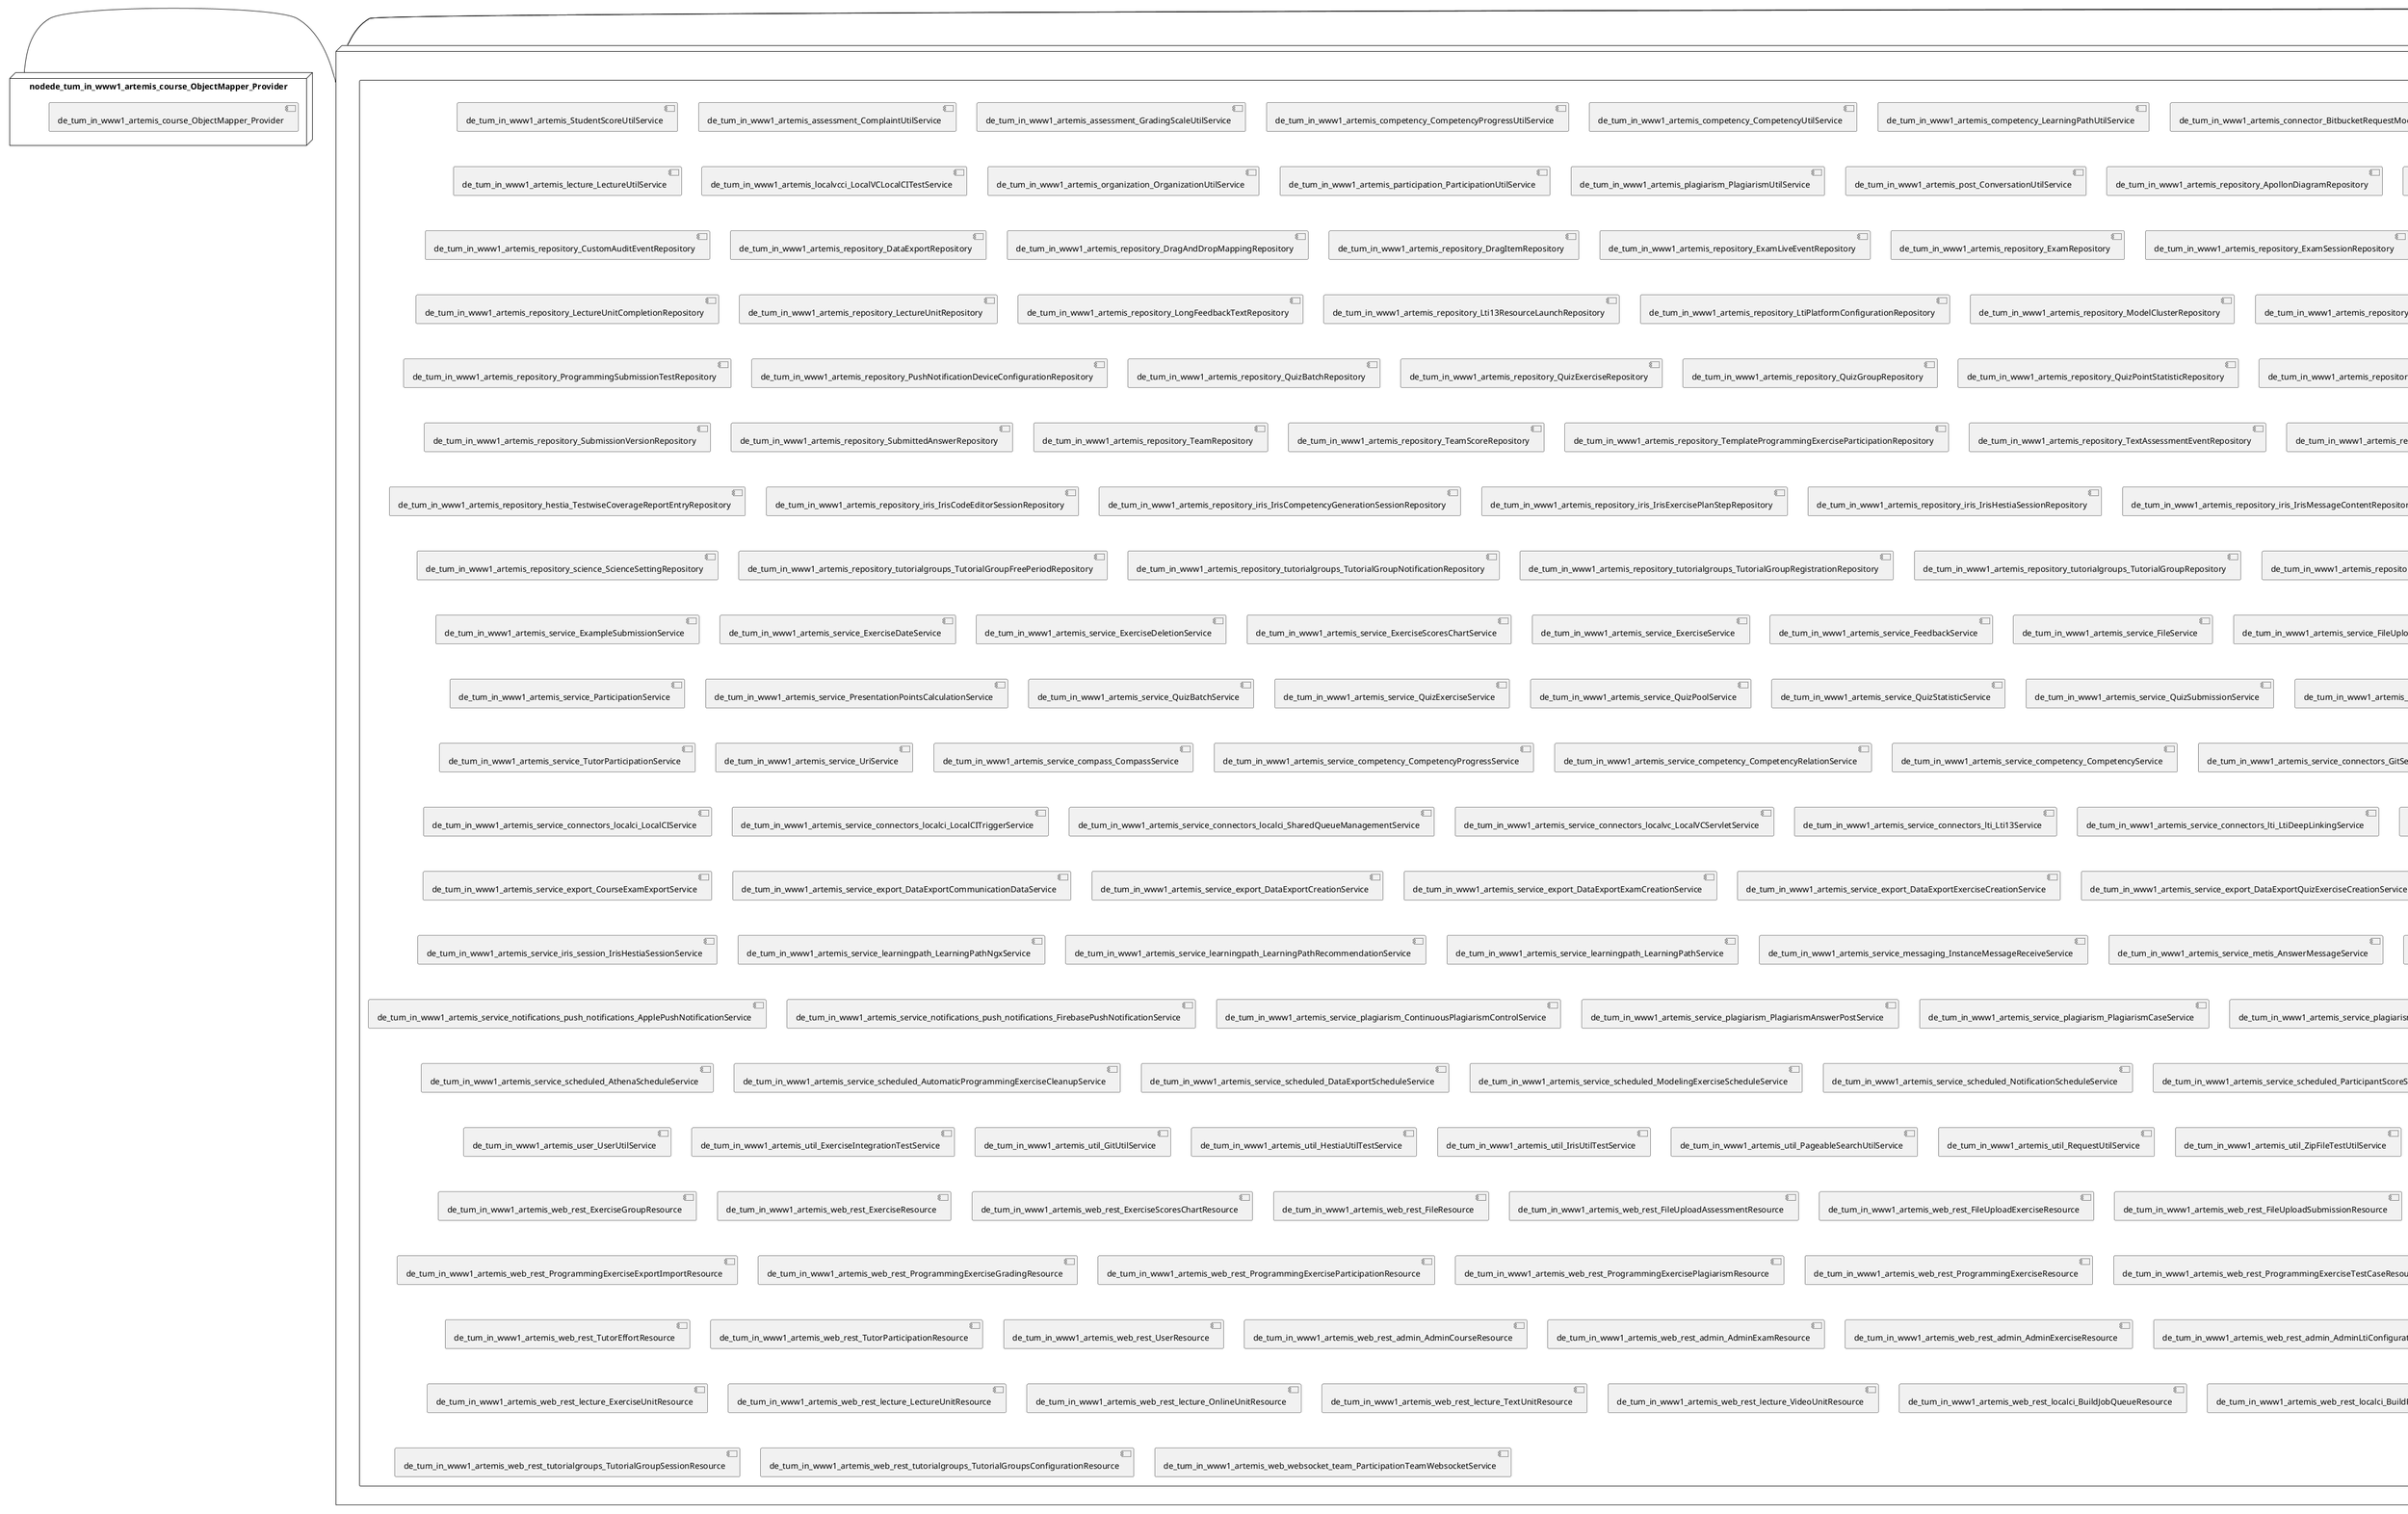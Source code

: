 @startuml
skinparam fixCircleLabelOverlapping true
skinparam componentStyle uml2
node nodede_tum_in_www1_artemis {
component de_tum_in_www1_artemis {
[de_tum_in_www1_artemis_repository_PersistenceAuditEventRepository] [[ls1intum-artemis.system#_68CGAOf5Ee6tYf0xwUPfnQ]]
[de_tum_in_www1_artemis_service_AuditEventService] [[ls1intum-artemis.system#_68CGAOf5Ee6tYf0xwUPfnQ]]
}
}
node nodede_tum_in_www1_artemis_2 {
component de_tum_in_www1_artemis_2 {
[de_tum_in_www1_artemis_repository_iris_IrisSettingsRepository] [[ls1intum-artemis.system#_68CGAOf5Ee6tYf0xwUPfnQ]]
[de_tum_in_www1_artemis_service_iris_settings_IrisSettingsService] [[ls1intum-artemis.system#_68CGAOf5Ee6tYf0xwUPfnQ]]
}
}
node nodede_tum_in_www1_artemis_3 {
component de_tum_in_www1_artemis_3 {
[de_tum_in_www1_artemis_repository_SystemNotificationRepository] [[ls1intum-artemis.system#_68CGAOf5Ee6tYf0xwUPfnQ]]
[de_tum_in_www1_artemis_service_SystemNotificationService] [[ls1intum-artemis.system#_68CGAOf5Ee6tYf0xwUPfnQ]]
[de_tum_in_www1_artemis_web_rest_SystemNotificationResource] [[ls1intum-artemis.system#_68CGAOf5Ee6tYf0xwUPfnQ]]
[de_tum_in_www1_artemis_web_rest_admin_AdminSystemNotificationResource] [[ls1intum-artemis.system#_68CGAOf5Ee6tYf0xwUPfnQ]]
}
}
node nodede_tum_in_www1_artemis_4 {
component de_tum_in_www1_artemis_4 {
[de_tum_in_www1_artemis_repository_iris_IrisChatSessionRepository] [[ls1intum-artemis.system#_68CGAOf5Ee6tYf0xwUPfnQ]]
[de_tum_in_www1_artemis_web_rest_iris_IrisChatSessionResource] [[ls1intum-artemis.system#_68CGAOf5Ee6tYf0xwUPfnQ]]
}
}
node nodede_tum_in_www1_artemis_5 {
component de_tum_in_www1_artemis_5 {
[de_tum_in_www1_artemis_StudentScoreUtilService] [[ls1intum-artemis.system#_68CGAOf5Ee6tYf0xwUPfnQ]]
[de_tum_in_www1_artemis_assessment_ComplaintUtilService] [[ls1intum-artemis.system#_68CGAOf5Ee6tYf0xwUPfnQ]]
[de_tum_in_www1_artemis_assessment_GradingScaleUtilService] [[ls1intum-artemis.system#_68CGAOf5Ee6tYf0xwUPfnQ]]
[de_tum_in_www1_artemis_competency_CompetencyProgressUtilService] [[ls1intum-artemis.system#_68CGAOf5Ee6tYf0xwUPfnQ]]
[de_tum_in_www1_artemis_competency_CompetencyUtilService] [[ls1intum-artemis.system#_68CGAOf5Ee6tYf0xwUPfnQ]]
[de_tum_in_www1_artemis_competency_LearningPathUtilService] [[ls1intum-artemis.system#_68CGAOf5Ee6tYf0xwUPfnQ]]
[de_tum_in_www1_artemis_connector_BitbucketRequestMockProvider] [[ls1intum-artemis.system#_68CGAOf5Ee6tYf0xwUPfnQ]]
[de_tum_in_www1_artemis_course_CourseTestService] [[ls1intum-artemis.system#_68CGAOf5Ee6tYf0xwUPfnQ]]
[de_tum_in_www1_artemis_course_CourseUtilService] [[ls1intum-artemis.system#_68CGAOf5Ee6tYf0xwUPfnQ]]
[de_tum_in_www1_artemis_domain_Repository] [[ls1intum-artemis.system#_68CGAOf5Ee6tYf0xwUPfnQ]]
[de_tum_in_www1_artemis_exam_ExamUtilService] [[ls1intum-artemis.system#_68CGAOf5Ee6tYf0xwUPfnQ]]
[de_tum_in_www1_artemis_exercise_ExerciseUtilService] [[ls1intum-artemis.system#_68CGAOf5Ee6tYf0xwUPfnQ]]
[de_tum_in_www1_artemis_exercise_fileuploadexercise_FileUploadExerciseUtilService] [[ls1intum-artemis.system#_68CGAOf5Ee6tYf0xwUPfnQ]]
[de_tum_in_www1_artemis_exercise_modelingexercise_ModelingExerciseUtilService] [[ls1intum-artemis.system#_68CGAOf5Ee6tYf0xwUPfnQ]]
[de_tum_in_www1_artemis_exercise_programmingexercise_ContinuousIntegrationTestService] [[ls1intum-artemis.system#_68CGAOf5Ee6tYf0xwUPfnQ]]
[de_tum_in_www1_artemis_exercise_programmingexercise_ProgrammingExerciseIntegrationTestService] [[ls1intum-artemis.system#_68CGAOf5Ee6tYf0xwUPfnQ]]
[de_tum_in_www1_artemis_exercise_programmingexercise_ProgrammingExerciseResultTestService] [[ls1intum-artemis.system#_68CGAOf5Ee6tYf0xwUPfnQ]]
[de_tum_in_www1_artemis_exercise_programmingexercise_ProgrammingExerciseTestService] [[ls1intum-artemis.system#_68CGAOf5Ee6tYf0xwUPfnQ]]
[de_tum_in_www1_artemis_exercise_programmingexercise_ProgrammingExerciseUtilService] [[ls1intum-artemis.system#_68CGAOf5Ee6tYf0xwUPfnQ]]
[de_tum_in_www1_artemis_exercise_programmingexercise_ProgrammingSubmissionAndResultIntegrationTestService] [[ls1intum-artemis.system#_68CGAOf5Ee6tYf0xwUPfnQ]]
[de_tum_in_www1_artemis_exercise_quizexercise_QuizExerciseUtilService] [[ls1intum-artemis.system#_68CGAOf5Ee6tYf0xwUPfnQ]]
[de_tum_in_www1_artemis_exercise_textexercise_TextExerciseUtilService] [[ls1intum-artemis.system#_68CGAOf5Ee6tYf0xwUPfnQ]]
[de_tum_in_www1_artemis_lecture_LectureUtilService] [[ls1intum-artemis.system#_68CGAOf5Ee6tYf0xwUPfnQ]]
[de_tum_in_www1_artemis_localvcci_LocalVCLocalCITestService] [[ls1intum-artemis.system#_68CGAOf5Ee6tYf0xwUPfnQ]]
[de_tum_in_www1_artemis_organization_OrganizationUtilService] [[ls1intum-artemis.system#_68CGAOf5Ee6tYf0xwUPfnQ]]
[de_tum_in_www1_artemis_participation_ParticipationUtilService] [[ls1intum-artemis.system#_68CGAOf5Ee6tYf0xwUPfnQ]]
[de_tum_in_www1_artemis_plagiarism_PlagiarismUtilService] [[ls1intum-artemis.system#_68CGAOf5Ee6tYf0xwUPfnQ]]
[de_tum_in_www1_artemis_post_ConversationUtilService] [[ls1intum-artemis.system#_68CGAOf5Ee6tYf0xwUPfnQ]]
[de_tum_in_www1_artemis_repository_ApollonDiagramRepository] [[ls1intum-artemis.system#_68CGAOf5Ee6tYf0xwUPfnQ]]
[de_tum_in_www1_artemis_repository_AttachmentRepository] [[ls1intum-artemis.system#_68CGAOf5Ee6tYf0xwUPfnQ]]
[de_tum_in_www1_artemis_repository_AttachmentUnitRepository] [[ls1intum-artemis.system#_68CGAOf5Ee6tYf0xwUPfnQ]]
[de_tum_in_www1_artemis_repository_AuthorityRepository] [[ls1intum-artemis.system#_68CGAOf5Ee6tYf0xwUPfnQ]]
[de_tum_in_www1_artemis_repository_AuxiliaryRepositoryRepository] [[ls1intum-artemis.system#_68CGAOf5Ee6tYf0xwUPfnQ]]
[de_tum_in_www1_artemis_repository_BonusRepository] [[ls1intum-artemis.system#_68CGAOf5Ee6tYf0xwUPfnQ]]
[de_tum_in_www1_artemis_repository_BuildJobRepository] [[ls1intum-artemis.system#_68CGAOf5Ee6tYf0xwUPfnQ]]
[de_tum_in_www1_artemis_repository_BuildLogEntryRepository] [[ls1intum-artemis.system#_68CGAOf5Ee6tYf0xwUPfnQ]]
[de_tum_in_www1_artemis_repository_BuildLogStatisticsEntryRepository] [[ls1intum-artemis.system#_68CGAOf5Ee6tYf0xwUPfnQ]]
[de_tum_in_www1_artemis_repository_BuildPlanRepository] [[ls1intum-artemis.system#_68CGAOf5Ee6tYf0xwUPfnQ]]
[de_tum_in_www1_artemis_repository_CompetencyProgressRepository] [[ls1intum-artemis.system#_68CGAOf5Ee6tYf0xwUPfnQ]]
[de_tum_in_www1_artemis_repository_CompetencyRelationRepository] [[ls1intum-artemis.system#_68CGAOf5Ee6tYf0xwUPfnQ]]
[de_tum_in_www1_artemis_repository_CompetencyRepository] [[ls1intum-artemis.system#_68CGAOf5Ee6tYf0xwUPfnQ]]
[de_tum_in_www1_artemis_repository_ComplaintRepository] [[ls1intum-artemis.system#_68CGAOf5Ee6tYf0xwUPfnQ]]
[de_tum_in_www1_artemis_repository_ComplaintResponseRepository] [[ls1intum-artemis.system#_68CGAOf5Ee6tYf0xwUPfnQ]]
[de_tum_in_www1_artemis_repository_CourseRepository] [[ls1intum-artemis.system#_68CGAOf5Ee6tYf0xwUPfnQ]]
[de_tum_in_www1_artemis_repository_CustomAuditEventRepository] [[ls1intum-artemis.system#_68CGAOf5Ee6tYf0xwUPfnQ]]
[de_tum_in_www1_artemis_repository_DataExportRepository] [[ls1intum-artemis.system#_68CGAOf5Ee6tYf0xwUPfnQ]]
[de_tum_in_www1_artemis_repository_DragAndDropMappingRepository] [[ls1intum-artemis.system#_68CGAOf5Ee6tYf0xwUPfnQ]]
[de_tum_in_www1_artemis_repository_DragItemRepository] [[ls1intum-artemis.system#_68CGAOf5Ee6tYf0xwUPfnQ]]
[de_tum_in_www1_artemis_repository_ExamLiveEventRepository] [[ls1intum-artemis.system#_68CGAOf5Ee6tYf0xwUPfnQ]]
[de_tum_in_www1_artemis_repository_ExamRepository] [[ls1intum-artemis.system#_68CGAOf5Ee6tYf0xwUPfnQ]]
[de_tum_in_www1_artemis_repository_ExamSessionRepository] [[ls1intum-artemis.system#_68CGAOf5Ee6tYf0xwUPfnQ]]
[de_tum_in_www1_artemis_repository_ExamUserRepository] [[ls1intum-artemis.system#_68CGAOf5Ee6tYf0xwUPfnQ]]
[de_tum_in_www1_artemis_repository_ExampleSubmissionRepository] [[ls1intum-artemis.system#_68CGAOf5Ee6tYf0xwUPfnQ]]
[de_tum_in_www1_artemis_repository_ExerciseGroupRepository] [[ls1intum-artemis.system#_68CGAOf5Ee6tYf0xwUPfnQ]]
[de_tum_in_www1_artemis_repository_ExerciseRepository] [[ls1intum-artemis.system#_68CGAOf5Ee6tYf0xwUPfnQ]]
[de_tum_in_www1_artemis_repository_ExerciseUnitRepository] [[ls1intum-artemis.system#_68CGAOf5Ee6tYf0xwUPfnQ]]
[de_tum_in_www1_artemis_repository_FeedbackRepository] [[ls1intum-artemis.system#_68CGAOf5Ee6tYf0xwUPfnQ]]
[de_tum_in_www1_artemis_repository_FileUploadExerciseRepository] [[ls1intum-artemis.system#_68CGAOf5Ee6tYf0xwUPfnQ]]
[de_tum_in_www1_artemis_repository_FileUploadSubmissionRepository] [[ls1intum-artemis.system#_68CGAOf5Ee6tYf0xwUPfnQ]]
[de_tum_in_www1_artemis_repository_GradeStepRepository] [[ls1intum-artemis.system#_68CGAOf5Ee6tYf0xwUPfnQ]]
[de_tum_in_www1_artemis_repository_GradingCriterionRepository] [[ls1intum-artemis.system#_68CGAOf5Ee6tYf0xwUPfnQ]]
[de_tum_in_www1_artemis_repository_GradingScaleRepository] [[ls1intum-artemis.system#_68CGAOf5Ee6tYf0xwUPfnQ]]
[de_tum_in_www1_artemis_repository_GroupNotificationRepository] [[ls1intum-artemis.system#_68CGAOf5Ee6tYf0xwUPfnQ]]
[de_tum_in_www1_artemis_repository_GuidedTourSettingsRepository] [[ls1intum-artemis.system#_68CGAOf5Ee6tYf0xwUPfnQ]]
[de_tum_in_www1_artemis_repository_LearningPathRepository] [[ls1intum-artemis.system#_68CGAOf5Ee6tYf0xwUPfnQ]]
[de_tum_in_www1_artemis_repository_LectureRepository] [[ls1intum-artemis.system#_68CGAOf5Ee6tYf0xwUPfnQ]]
[de_tum_in_www1_artemis_repository_LectureUnitCompletionRepository] [[ls1intum-artemis.system#_68CGAOf5Ee6tYf0xwUPfnQ]]
[de_tum_in_www1_artemis_repository_LectureUnitRepository] [[ls1intum-artemis.system#_68CGAOf5Ee6tYf0xwUPfnQ]]
[de_tum_in_www1_artemis_repository_LongFeedbackTextRepository] [[ls1intum-artemis.system#_68CGAOf5Ee6tYf0xwUPfnQ]]
[de_tum_in_www1_artemis_repository_Lti13ResourceLaunchRepository] [[ls1intum-artemis.system#_68CGAOf5Ee6tYf0xwUPfnQ]]
[de_tum_in_www1_artemis_repository_LtiPlatformConfigurationRepository] [[ls1intum-artemis.system#_68CGAOf5Ee6tYf0xwUPfnQ]]
[de_tum_in_www1_artemis_repository_ModelClusterRepository] [[ls1intum-artemis.system#_68CGAOf5Ee6tYf0xwUPfnQ]]
[de_tum_in_www1_artemis_repository_ModelElementRepository] [[ls1intum-artemis.system#_68CGAOf5Ee6tYf0xwUPfnQ]]
[de_tum_in_www1_artemis_repository_ModelingExerciseRepository] [[ls1intum-artemis.system#_68CGAOf5Ee6tYf0xwUPfnQ]]
[de_tum_in_www1_artemis_repository_ModelingSubmissionRepository] [[ls1intum-artemis.system#_68CGAOf5Ee6tYf0xwUPfnQ]]
[de_tum_in_www1_artemis_repository_NotificationRepository] [[ls1intum-artemis.system#_68CGAOf5Ee6tYf0xwUPfnQ]]
[de_tum_in_www1_artemis_repository_NotificationSettingRepository] [[ls1intum-artemis.system#_68CGAOf5Ee6tYf0xwUPfnQ]]
[de_tum_in_www1_artemis_repository_OnlineCourseConfigurationRepository] [[ls1intum-artemis.system#_68CGAOf5Ee6tYf0xwUPfnQ]]
[de_tum_in_www1_artemis_repository_OnlineUnitRepository] [[ls1intum-artemis.system#_68CGAOf5Ee6tYf0xwUPfnQ]]
[de_tum_in_www1_artemis_repository_OrganizationRepository] [[ls1intum-artemis.system#_68CGAOf5Ee6tYf0xwUPfnQ]]
[de_tum_in_www1_artemis_repository_ParticipantScoreRepository] [[ls1intum-artemis.system#_68CGAOf5Ee6tYf0xwUPfnQ]]
[de_tum_in_www1_artemis_repository_ParticipationRepository] [[ls1intum-artemis.system#_68CGAOf5Ee6tYf0xwUPfnQ]]
[de_tum_in_www1_artemis_repository_ProgrammingExerciseRepository] [[ls1intum-artemis.system#_68CGAOf5Ee6tYf0xwUPfnQ]]
[de_tum_in_www1_artemis_repository_ProgrammingExerciseStudentParticipationRepository] [[ls1intum-artemis.system#_68CGAOf5Ee6tYf0xwUPfnQ]]
[de_tum_in_www1_artemis_repository_ProgrammingExerciseStudentParticipationTestRepository] [[ls1intum-artemis.system#_68CGAOf5Ee6tYf0xwUPfnQ]]
[de_tum_in_www1_artemis_repository_ProgrammingExerciseTestCaseRepository] [[ls1intum-artemis.system#_68CGAOf5Ee6tYf0xwUPfnQ]]
[de_tum_in_www1_artemis_repository_ProgrammingExerciseTestRepository] [[ls1intum-artemis.system#_68CGAOf5Ee6tYf0xwUPfnQ]]
[de_tum_in_www1_artemis_repository_ProgrammingSubmissionRepository] [[ls1intum-artemis.system#_68CGAOf5Ee6tYf0xwUPfnQ]]
[de_tum_in_www1_artemis_repository_ProgrammingSubmissionTestRepository] [[ls1intum-artemis.system#_68CGAOf5Ee6tYf0xwUPfnQ]]
[de_tum_in_www1_artemis_repository_PushNotificationDeviceConfigurationRepository] [[ls1intum-artemis.system#_68CGAOf5Ee6tYf0xwUPfnQ]]
[de_tum_in_www1_artemis_repository_QuizBatchRepository] [[ls1intum-artemis.system#_68CGAOf5Ee6tYf0xwUPfnQ]]
[de_tum_in_www1_artemis_repository_QuizExerciseRepository] [[ls1intum-artemis.system#_68CGAOf5Ee6tYf0xwUPfnQ]]
[de_tum_in_www1_artemis_repository_QuizGroupRepository] [[ls1intum-artemis.system#_68CGAOf5Ee6tYf0xwUPfnQ]]
[de_tum_in_www1_artemis_repository_QuizPointStatisticRepository] [[ls1intum-artemis.system#_68CGAOf5Ee6tYf0xwUPfnQ]]
[de_tum_in_www1_artemis_repository_QuizPoolRepository] [[ls1intum-artemis.system#_68CGAOf5Ee6tYf0xwUPfnQ]]
[de_tum_in_www1_artemis_repository_QuizQuestionRepository] [[ls1intum-artemis.system#_68CGAOf5Ee6tYf0xwUPfnQ]]
[de_tum_in_www1_artemis_repository_QuizQuestionStatisticRepository] [[ls1intum-artemis.system#_68CGAOf5Ee6tYf0xwUPfnQ]]
[de_tum_in_www1_artemis_repository_QuizSubmissionRepository] [[ls1intum-artemis.system#_68CGAOf5Ee6tYf0xwUPfnQ]]
[de_tum_in_www1_artemis_repository_RatingRepository] [[ls1intum-artemis.system#_68CGAOf5Ee6tYf0xwUPfnQ]]
[de_tum_in_www1_artemis_repository_ResultRepository] [[ls1intum-artemis.system#_68CGAOf5Ee6tYf0xwUPfnQ]]
[de_tum_in_www1_artemis_repository_SingleUserNotificationRepository] [[ls1intum-artemis.system#_68CGAOf5Ee6tYf0xwUPfnQ]]
[de_tum_in_www1_artemis_repository_SlideRepository] [[ls1intum-artemis.system#_68CGAOf5Ee6tYf0xwUPfnQ]]
[de_tum_in_www1_artemis_repository_SolutionProgrammingExerciseParticipationRepository] [[ls1intum-artemis.system#_68CGAOf5Ee6tYf0xwUPfnQ]]
[de_tum_in_www1_artemis_repository_StaticCodeAnalysisCategoryRepository] [[ls1intum-artemis.system#_68CGAOf5Ee6tYf0xwUPfnQ]]
[de_tum_in_www1_artemis_repository_StatisticsRepository] [[ls1intum-artemis.system#_68CGAOf5Ee6tYf0xwUPfnQ]]
[de_tum_in_www1_artemis_repository_StudentExamRepository] [[ls1intum-artemis.system#_68CGAOf5Ee6tYf0xwUPfnQ]]
[de_tum_in_www1_artemis_repository_StudentParticipationRepository] [[ls1intum-artemis.system#_68CGAOf5Ee6tYf0xwUPfnQ]]
[de_tum_in_www1_artemis_repository_StudentScoreRepository] [[ls1intum-artemis.system#_68CGAOf5Ee6tYf0xwUPfnQ]]
[de_tum_in_www1_artemis_repository_SubmissionPolicyRepository] [[ls1intum-artemis.system#_68CGAOf5Ee6tYf0xwUPfnQ]]
[de_tum_in_www1_artemis_repository_SubmissionRepository] [[ls1intum-artemis.system#_68CGAOf5Ee6tYf0xwUPfnQ]]
[de_tum_in_www1_artemis_repository_SubmissionVersionRepository] [[ls1intum-artemis.system#_68CGAOf5Ee6tYf0xwUPfnQ]]
[de_tum_in_www1_artemis_repository_SubmittedAnswerRepository] [[ls1intum-artemis.system#_68CGAOf5Ee6tYf0xwUPfnQ]]
[de_tum_in_www1_artemis_repository_TeamRepository] [[ls1intum-artemis.system#_68CGAOf5Ee6tYf0xwUPfnQ]]
[de_tum_in_www1_artemis_repository_TeamScoreRepository] [[ls1intum-artemis.system#_68CGAOf5Ee6tYf0xwUPfnQ]]
[de_tum_in_www1_artemis_repository_TemplateProgrammingExerciseParticipationRepository] [[ls1intum-artemis.system#_68CGAOf5Ee6tYf0xwUPfnQ]]
[de_tum_in_www1_artemis_repository_TextAssessmentEventRepository] [[ls1intum-artemis.system#_68CGAOf5Ee6tYf0xwUPfnQ]]
[de_tum_in_www1_artemis_repository_TextBlockRepository] [[ls1intum-artemis.system#_68CGAOf5Ee6tYf0xwUPfnQ]]
[de_tum_in_www1_artemis_repository_TextExerciseRepository] [[ls1intum-artemis.system#_68CGAOf5Ee6tYf0xwUPfnQ]]
[de_tum_in_www1_artemis_repository_TextSubmissionRepository] [[ls1intum-artemis.system#_68CGAOf5Ee6tYf0xwUPfnQ]]
[de_tum_in_www1_artemis_repository_TextUnitRepository] [[ls1intum-artemis.system#_68CGAOf5Ee6tYf0xwUPfnQ]]
[de_tum_in_www1_artemis_repository_TutorParticipationRepository] [[ls1intum-artemis.system#_68CGAOf5Ee6tYf0xwUPfnQ]]
[de_tum_in_www1_artemis_repository_UserRepository] [[ls1intum-artemis.system#_68CGAOf5Ee6tYf0xwUPfnQ]]
[de_tum_in_www1_artemis_repository_UserTestRepository] [[ls1intum-artemis.system#_68CGAOf5Ee6tYf0xwUPfnQ]]
[de_tum_in_www1_artemis_repository_VideoUnitRepository] [[ls1intum-artemis.system#_68CGAOf5Ee6tYf0xwUPfnQ]]
[de_tum_in_www1_artemis_repository_hestia_CodeHintRepository] [[ls1intum-artemis.system#_68CGAOf5Ee6tYf0xwUPfnQ]]
[de_tum_in_www1_artemis_repository_hestia_CoverageFileReportRepository] [[ls1intum-artemis.system#_68CGAOf5Ee6tYf0xwUPfnQ]]
[de_tum_in_www1_artemis_repository_hestia_CoverageReportRepository] [[ls1intum-artemis.system#_68CGAOf5Ee6tYf0xwUPfnQ]]
[de_tum_in_www1_artemis_repository_hestia_ExerciseHintActivationRepository] [[ls1intum-artemis.system#_68CGAOf5Ee6tYf0xwUPfnQ]]
[de_tum_in_www1_artemis_repository_hestia_ExerciseHintRepository] [[ls1intum-artemis.system#_68CGAOf5Ee6tYf0xwUPfnQ]]
[de_tum_in_www1_artemis_repository_hestia_ProgrammingExerciseGitDiffReportRepository] [[ls1intum-artemis.system#_68CGAOf5Ee6tYf0xwUPfnQ]]
[de_tum_in_www1_artemis_repository_hestia_ProgrammingExerciseSolutionEntryRepository] [[ls1intum-artemis.system#_68CGAOf5Ee6tYf0xwUPfnQ]]
[de_tum_in_www1_artemis_repository_hestia_ProgrammingExerciseTaskRepository] [[ls1intum-artemis.system#_68CGAOf5Ee6tYf0xwUPfnQ]]
[de_tum_in_www1_artemis_repository_hestia_TestwiseCoverageReportEntryRepository] [[ls1intum-artemis.system#_68CGAOf5Ee6tYf0xwUPfnQ]]
[de_tum_in_www1_artemis_repository_iris_IrisCodeEditorSessionRepository] [[ls1intum-artemis.system#_68CGAOf5Ee6tYf0xwUPfnQ]]
[de_tum_in_www1_artemis_repository_iris_IrisCompetencyGenerationSessionRepository] [[ls1intum-artemis.system#_68CGAOf5Ee6tYf0xwUPfnQ]]
[de_tum_in_www1_artemis_repository_iris_IrisExercisePlanStepRepository] [[ls1intum-artemis.system#_68CGAOf5Ee6tYf0xwUPfnQ]]
[de_tum_in_www1_artemis_repository_iris_IrisHestiaSessionRepository] [[ls1intum-artemis.system#_68CGAOf5Ee6tYf0xwUPfnQ]]
[de_tum_in_www1_artemis_repository_iris_IrisMessageContentRepository] [[ls1intum-artemis.system#_68CGAOf5Ee6tYf0xwUPfnQ]]
[de_tum_in_www1_artemis_repository_iris_IrisMessageRepository] [[ls1intum-artemis.system#_68CGAOf5Ee6tYf0xwUPfnQ]]
[de_tum_in_www1_artemis_repository_iris_IrisSessionRepository] [[ls1intum-artemis.system#_68CGAOf5Ee6tYf0xwUPfnQ]]
[de_tum_in_www1_artemis_repository_metis_AnswerPostRepository] [[ls1intum-artemis.system#_68CGAOf5Ee6tYf0xwUPfnQ]]
[de_tum_in_www1_artemis_repository_metis_ConversationMessageRepository] [[ls1intum-artemis.system#_68CGAOf5Ee6tYf0xwUPfnQ]]
[de_tum_in_www1_artemis_repository_metis_ConversationParticipantRepository] [[ls1intum-artemis.system#_68CGAOf5Ee6tYf0xwUPfnQ]]
[de_tum_in_www1_artemis_repository_metis_PostRepository] [[ls1intum-artemis.system#_68CGAOf5Ee6tYf0xwUPfnQ]]
[de_tum_in_www1_artemis_repository_metis_ReactionRepository] [[ls1intum-artemis.system#_68CGAOf5Ee6tYf0xwUPfnQ]]
[de_tum_in_www1_artemis_repository_metis_conversation_ChannelRepository] [[ls1intum-artemis.system#_68CGAOf5Ee6tYf0xwUPfnQ]]
[de_tum_in_www1_artemis_repository_metis_conversation_ConversationNotificationRepository] [[ls1intum-artemis.system#_68CGAOf5Ee6tYf0xwUPfnQ]]
[de_tum_in_www1_artemis_repository_metis_conversation_ConversationRepository] [[ls1intum-artemis.system#_68CGAOf5Ee6tYf0xwUPfnQ]]
[de_tum_in_www1_artemis_repository_metis_conversation_GroupChatRepository] [[ls1intum-artemis.system#_68CGAOf5Ee6tYf0xwUPfnQ]]
[de_tum_in_www1_artemis_repository_metis_conversation_OneToOneChatRepository] [[ls1intum-artemis.system#_68CGAOf5Ee6tYf0xwUPfnQ]]
[de_tum_in_www1_artemis_repository_plagiarism_PlagiarismCaseRepository] [[ls1intum-artemis.system#_68CGAOf5Ee6tYf0xwUPfnQ]]
[de_tum_in_www1_artemis_repository_plagiarism_PlagiarismComparisonRepository] [[ls1intum-artemis.system#_68CGAOf5Ee6tYf0xwUPfnQ]]
[de_tum_in_www1_artemis_repository_plagiarism_PlagiarismResultRepository] [[ls1intum-artemis.system#_68CGAOf5Ee6tYf0xwUPfnQ]]
[de_tum_in_www1_artemis_repository_plagiarism_PlagiarismSubmissionRepository] [[ls1intum-artemis.system#_68CGAOf5Ee6tYf0xwUPfnQ]]
[de_tum_in_www1_artemis_repository_science_ScienceSettingRepository] [[ls1intum-artemis.system#_68CGAOf5Ee6tYf0xwUPfnQ]]
[de_tum_in_www1_artemis_repository_tutorialgroups_TutorialGroupFreePeriodRepository] [[ls1intum-artemis.system#_68CGAOf5Ee6tYf0xwUPfnQ]]
[de_tum_in_www1_artemis_repository_tutorialgroups_TutorialGroupNotificationRepository] [[ls1intum-artemis.system#_68CGAOf5Ee6tYf0xwUPfnQ]]
[de_tum_in_www1_artemis_repository_tutorialgroups_TutorialGroupRegistrationRepository] [[ls1intum-artemis.system#_68CGAOf5Ee6tYf0xwUPfnQ]]
[de_tum_in_www1_artemis_repository_tutorialgroups_TutorialGroupRepository] [[ls1intum-artemis.system#_68CGAOf5Ee6tYf0xwUPfnQ]]
[de_tum_in_www1_artemis_repository_tutorialgroups_TutorialGroupScheduleRepository] [[ls1intum-artemis.system#_68CGAOf5Ee6tYf0xwUPfnQ]]
[de_tum_in_www1_artemis_repository_tutorialgroups_TutorialGroupSessionRepository] [[ls1intum-artemis.system#_68CGAOf5Ee6tYf0xwUPfnQ]]
[de_tum_in_www1_artemis_repository_tutorialgroups_TutorialGroupsConfigurationRepository] [[ls1intum-artemis.system#_68CGAOf5Ee6tYf0xwUPfnQ]]
[de_tum_in_www1_artemis_security_DomainUserDetailsService] [[ls1intum-artemis.system#_68CGAOf5Ee6tYf0xwUPfnQ]]
[de_tum_in_www1_artemis_service_AssessmentDashboardService] [[ls1intum-artemis.system#_68CGAOf5Ee6tYf0xwUPfnQ]]
[de_tum_in_www1_artemis_service_AssessmentService] [[ls1intum-artemis.system#_68CGAOf5Ee6tYf0xwUPfnQ]]
[de_tum_in_www1_artemis_service_AttachmentUnitService] [[ls1intum-artemis.system#_68CGAOf5Ee6tYf0xwUPfnQ]]
[de_tum_in_www1_artemis_service_AuthorizationCheckService] [[ls1intum-artemis.system#_68CGAOf5Ee6tYf0xwUPfnQ]]
[de_tum_in_www1_artemis_service_BonusService] [[ls1intum-artemis.system#_68CGAOf5Ee6tYf0xwUPfnQ]]
[de_tum_in_www1_artemis_service_BuildLogEntryService] [[ls1intum-artemis.system#_68CGAOf5Ee6tYf0xwUPfnQ]]
[de_tum_in_www1_artemis_service_ComplaintResponseService] [[ls1intum-artemis.system#_68CGAOf5Ee6tYf0xwUPfnQ]]
[de_tum_in_www1_artemis_service_ComplaintService] [[ls1intum-artemis.system#_68CGAOf5Ee6tYf0xwUPfnQ]]
[de_tum_in_www1_artemis_service_ConsistencyCheckService] [[ls1intum-artemis.system#_68CGAOf5Ee6tYf0xwUPfnQ]]
[de_tum_in_www1_artemis_service_ConsistencyCheckTestService] [[ls1intum-artemis.system#_68CGAOf5Ee6tYf0xwUPfnQ]]
[de_tum_in_www1_artemis_service_CourseScoreCalculationService] [[ls1intum-artemis.system#_68CGAOf5Ee6tYf0xwUPfnQ]]
[de_tum_in_www1_artemis_service_CourseService] [[ls1intum-artemis.system#_68CGAOf5Ee6tYf0xwUPfnQ]]
[de_tum_in_www1_artemis_service_EmailSummaryService] [[ls1intum-artemis.system#_68CGAOf5Ee6tYf0xwUPfnQ]]
[de_tum_in_www1_artemis_service_ExampleSubmissionService] [[ls1intum-artemis.system#_68CGAOf5Ee6tYf0xwUPfnQ]]
[de_tum_in_www1_artemis_service_ExerciseDateService] [[ls1intum-artemis.system#_68CGAOf5Ee6tYf0xwUPfnQ]]
[de_tum_in_www1_artemis_service_ExerciseDeletionService] [[ls1intum-artemis.system#_68CGAOf5Ee6tYf0xwUPfnQ]]
[de_tum_in_www1_artemis_service_ExerciseScoresChartService] [[ls1intum-artemis.system#_68CGAOf5Ee6tYf0xwUPfnQ]]
[de_tum_in_www1_artemis_service_ExerciseService] [[ls1intum-artemis.system#_68CGAOf5Ee6tYf0xwUPfnQ]]
[de_tum_in_www1_artemis_service_FeedbackService] [[ls1intum-artemis.system#_68CGAOf5Ee6tYf0xwUPfnQ]]
[de_tum_in_www1_artemis_service_FileService] [[ls1intum-artemis.system#_68CGAOf5Ee6tYf0xwUPfnQ]]
[de_tum_in_www1_artemis_service_FileUploadExerciseImportService] [[ls1intum-artemis.system#_68CGAOf5Ee6tYf0xwUPfnQ]]
[de_tum_in_www1_artemis_service_FileUploadExerciseService] [[ls1intum-artemis.system#_68CGAOf5Ee6tYf0xwUPfnQ]]
[de_tum_in_www1_artemis_service_FileUploadSubmissionService] [[ls1intum-artemis.system#_68CGAOf5Ee6tYf0xwUPfnQ]]
[de_tum_in_www1_artemis_service_GradingScaleService] [[ls1intum-artemis.system#_68CGAOf5Ee6tYf0xwUPfnQ]]
[de_tum_in_www1_artemis_service_LectureImportService] [[ls1intum-artemis.system#_68CGAOf5Ee6tYf0xwUPfnQ]]
[de_tum_in_www1_artemis_service_LectureService] [[ls1intum-artemis.system#_68CGAOf5Ee6tYf0xwUPfnQ]]
[de_tum_in_www1_artemis_service_LectureUnitProcessingService] [[ls1intum-artemis.system#_68CGAOf5Ee6tYf0xwUPfnQ]]
[de_tum_in_www1_artemis_service_LectureUnitService] [[ls1intum-artemis.system#_68CGAOf5Ee6tYf0xwUPfnQ]]
[de_tum_in_www1_artemis_service_ModelingExerciseImportService] [[ls1intum-artemis.system#_68CGAOf5Ee6tYf0xwUPfnQ]]
[de_tum_in_www1_artemis_service_ModelingExerciseService] [[ls1intum-artemis.system#_68CGAOf5Ee6tYf0xwUPfnQ]]
[de_tum_in_www1_artemis_service_ModelingSubmissionService] [[ls1intum-artemis.system#_68CGAOf5Ee6tYf0xwUPfnQ]]
[de_tum_in_www1_artemis_service_OnlineCourseConfigurationService] [[ls1intum-artemis.system#_68CGAOf5Ee6tYf0xwUPfnQ]]
[de_tum_in_www1_artemis_service_OrganizationService] [[ls1intum-artemis.system#_68CGAOf5Ee6tYf0xwUPfnQ]]
[de_tum_in_www1_artemis_service_ParticipantScoreService] [[ls1intum-artemis.system#_68CGAOf5Ee6tYf0xwUPfnQ]]
[de_tum_in_www1_artemis_service_ParticipationAuthorizationCheckService] [[ls1intum-artemis.system#_68CGAOf5Ee6tYf0xwUPfnQ]]
[de_tum_in_www1_artemis_service_ParticipationService] [[ls1intum-artemis.system#_68CGAOf5Ee6tYf0xwUPfnQ]]
[de_tum_in_www1_artemis_service_PresentationPointsCalculationService] [[ls1intum-artemis.system#_68CGAOf5Ee6tYf0xwUPfnQ]]
[de_tum_in_www1_artemis_service_QuizBatchService] [[ls1intum-artemis.system#_68CGAOf5Ee6tYf0xwUPfnQ]]
[de_tum_in_www1_artemis_service_QuizExerciseService] [[ls1intum-artemis.system#_68CGAOf5Ee6tYf0xwUPfnQ]]
[de_tum_in_www1_artemis_service_QuizPoolService] [[ls1intum-artemis.system#_68CGAOf5Ee6tYf0xwUPfnQ]]
[de_tum_in_www1_artemis_service_QuizStatisticService] [[ls1intum-artemis.system#_68CGAOf5Ee6tYf0xwUPfnQ]]
[de_tum_in_www1_artemis_service_QuizSubmissionService] [[ls1intum-artemis.system#_68CGAOf5Ee6tYf0xwUPfnQ]]
[de_tum_in_www1_artemis_service_RatingService] [[ls1intum-artemis.system#_68CGAOf5Ee6tYf0xwUPfnQ]]
[de_tum_in_www1_artemis_service_ResultService] [[ls1intum-artemis.system#_68CGAOf5Ee6tYf0xwUPfnQ]]
[de_tum_in_www1_artemis_service_SlideSplitterService] [[ls1intum-artemis.system#_68CGAOf5Ee6tYf0xwUPfnQ]]
[de_tum_in_www1_artemis_service_StaticCodeAnalysisService] [[ls1intum-artemis.system#_68CGAOf5Ee6tYf0xwUPfnQ]]
[de_tum_in_www1_artemis_service_StatisticsService] [[ls1intum-artemis.system#_68CGAOf5Ee6tYf0xwUPfnQ]]
[de_tum_in_www1_artemis_service_SubmissionPolicyService] [[ls1intum-artemis.system#_68CGAOf5Ee6tYf0xwUPfnQ]]
[de_tum_in_www1_artemis_service_SubmissionService] [[ls1intum-artemis.system#_68CGAOf5Ee6tYf0xwUPfnQ]]
[de_tum_in_www1_artemis_service_SubmissionVersionService] [[ls1intum-artemis.system#_68CGAOf5Ee6tYf0xwUPfnQ]]
[de_tum_in_www1_artemis_service_TeamService] [[ls1intum-artemis.system#_68CGAOf5Ee6tYf0xwUPfnQ]]
[de_tum_in_www1_artemis_service_TextBlockService] [[ls1intum-artemis.system#_68CGAOf5Ee6tYf0xwUPfnQ]]
[de_tum_in_www1_artemis_service_TextExerciseImportService] [[ls1intum-artemis.system#_68CGAOf5Ee6tYf0xwUPfnQ]]
[de_tum_in_www1_artemis_service_TextExerciseService] [[ls1intum-artemis.system#_68CGAOf5Ee6tYf0xwUPfnQ]]
[de_tum_in_www1_artemis_service_TextSubmissionService] [[ls1intum-artemis.system#_68CGAOf5Ee6tYf0xwUPfnQ]]
[de_tum_in_www1_artemis_service_TutorEffortService] [[ls1intum-artemis.system#_68CGAOf5Ee6tYf0xwUPfnQ]]
[de_tum_in_www1_artemis_service_TutorLeaderboardService] [[ls1intum-artemis.system#_68CGAOf5Ee6tYf0xwUPfnQ]]
[de_tum_in_www1_artemis_service_TutorParticipationService] [[ls1intum-artemis.system#_68CGAOf5Ee6tYf0xwUPfnQ]]
[de_tum_in_www1_artemis_service_UriService] [[ls1intum-artemis.system#_68CGAOf5Ee6tYf0xwUPfnQ]]
[de_tum_in_www1_artemis_service_compass_CompassService] [[ls1intum-artemis.system#_68CGAOf5Ee6tYf0xwUPfnQ]]
[de_tum_in_www1_artemis_service_competency_CompetencyProgressService] [[ls1intum-artemis.system#_68CGAOf5Ee6tYf0xwUPfnQ]]
[de_tum_in_www1_artemis_service_competency_CompetencyRelationService] [[ls1intum-artemis.system#_68CGAOf5Ee6tYf0xwUPfnQ]]
[de_tum_in_www1_artemis_service_competency_CompetencyService] [[ls1intum-artemis.system#_68CGAOf5Ee6tYf0xwUPfnQ]]
[de_tum_in_www1_artemis_service_connectors_GitService] [[ls1intum-artemis.system#_68CGAOf5Ee6tYf0xwUPfnQ]]
[de_tum_in_www1_artemis_service_connectors_SAML2Service] [[ls1intum-artemis.system#_68CGAOf5Ee6tYf0xwUPfnQ]]
[de_tum_in_www1_artemis_service_connectors_athena_AthenaDTOConverterService] [[ls1intum-artemis.system#_68CGAOf5Ee6tYf0xwUPfnQ]]
[de_tum_in_www1_artemis_service_connectors_athena_AthenaModuleService] [[ls1intum-artemis.system#_68CGAOf5Ee6tYf0xwUPfnQ]]
[de_tum_in_www1_artemis_service_connectors_athena_AthenaRepositoryExportService] [[ls1intum-artemis.system#_68CGAOf5Ee6tYf0xwUPfnQ]]
[de_tum_in_www1_artemis_service_connectors_athena_AthenaSubmissionSendingService] [[ls1intum-artemis.system#_68CGAOf5Ee6tYf0xwUPfnQ]]
[de_tum_in_www1_artemis_service_connectors_bitbucket_BitbucketService] [[ls1intum-artemis.system#_68CGAOf5Ee6tYf0xwUPfnQ]]
[de_tum_in_www1_artemis_service_connectors_bitbucket_BitbucketUserManagementService] [[ls1intum-artemis.system#_68CGAOf5Ee6tYf0xwUPfnQ]]
[de_tum_in_www1_artemis_service_connectors_gitlab_GitLabPersonalAccessTokenManagementService] [[ls1intum-artemis.system#_68CGAOf5Ee6tYf0xwUPfnQ]]
[de_tum_in_www1_artemis_service_connectors_gitlab_GitLabService] [[ls1intum-artemis.system#_68CGAOf5Ee6tYf0xwUPfnQ]]
[de_tum_in_www1_artemis_service_connectors_gitlab_GitLabUserManagementService] [[ls1intum-artemis.system#_68CGAOf5Ee6tYf0xwUPfnQ]]
[de_tum_in_www1_artemis_service_connectors_gitlabci_GitLabCIService] [[ls1intum-artemis.system#_68CGAOf5Ee6tYf0xwUPfnQ]]
[de_tum_in_www1_artemis_service_connectors_jenkins_JenkinsService] [[ls1intum-artemis.system#_68CGAOf5Ee6tYf0xwUPfnQ]]
[de_tum_in_www1_artemis_service_connectors_jenkins_JenkinsUserManagementService] [[ls1intum-artemis.system#_68CGAOf5Ee6tYf0xwUPfnQ]]
[de_tum_in_www1_artemis_service_connectors_jenkins_build_plan_JenkinsBuildPlanService] [[ls1intum-artemis.system#_68CGAOf5Ee6tYf0xwUPfnQ]]
[de_tum_in_www1_artemis_service_connectors_localci_LocalCIResultProcessingService] [[ls1intum-artemis.system#_68CGAOf5Ee6tYf0xwUPfnQ]]
[de_tum_in_www1_artemis_service_connectors_localci_LocalCIService] [[ls1intum-artemis.system#_68CGAOf5Ee6tYf0xwUPfnQ]]
[de_tum_in_www1_artemis_service_connectors_localci_LocalCITriggerService] [[ls1intum-artemis.system#_68CGAOf5Ee6tYf0xwUPfnQ]]
[de_tum_in_www1_artemis_service_connectors_localci_SharedQueueManagementService] [[ls1intum-artemis.system#_68CGAOf5Ee6tYf0xwUPfnQ]]
[de_tum_in_www1_artemis_service_connectors_localvc_LocalVCServletService] [[ls1intum-artemis.system#_68CGAOf5Ee6tYf0xwUPfnQ]]
[de_tum_in_www1_artemis_service_connectors_lti_Lti13Service] [[ls1intum-artemis.system#_68CGAOf5Ee6tYf0xwUPfnQ]]
[de_tum_in_www1_artemis_service_connectors_lti_LtiDeepLinkingService] [[ls1intum-artemis.system#_68CGAOf5Ee6tYf0xwUPfnQ]]
[de_tum_in_www1_artemis_service_connectors_lti_LtiDynamicRegistrationService] [[ls1intum-artemis.system#_68CGAOf5Ee6tYf0xwUPfnQ]]
[de_tum_in_www1_artemis_service_connectors_lti_LtiService] [[ls1intum-artemis.system#_68CGAOf5Ee6tYf0xwUPfnQ]]
[de_tum_in_www1_artemis_service_connectors_vcs_VcsTokenRenewalService] [[ls1intum-artemis.system#_68CGAOf5Ee6tYf0xwUPfnQ]]
[de_tum_in_www1_artemis_service_exam_ExamAccessService] [[ls1intum-artemis.system#_68CGAOf5Ee6tYf0xwUPfnQ]]
[de_tum_in_www1_artemis_service_exam_ExamDateService] [[ls1intum-artemis.system#_68CGAOf5Ee6tYf0xwUPfnQ]]
[de_tum_in_www1_artemis_service_exam_ExamDeletionService] [[ls1intum-artemis.system#_68CGAOf5Ee6tYf0xwUPfnQ]]
[de_tum_in_www1_artemis_service_exam_ExamImportService] [[ls1intum-artemis.system#_68CGAOf5Ee6tYf0xwUPfnQ]]
[de_tum_in_www1_artemis_service_exam_ExamLiveEventsService] [[ls1intum-artemis.system#_68CGAOf5Ee6tYf0xwUPfnQ]]
[de_tum_in_www1_artemis_service_exam_ExamQuizService] [[ls1intum-artemis.system#_68CGAOf5Ee6tYf0xwUPfnQ]]
[de_tum_in_www1_artemis_service_exam_ExamRegistrationService] [[ls1intum-artemis.system#_68CGAOf5Ee6tYf0xwUPfnQ]]
[de_tum_in_www1_artemis_service_exam_ExamService] [[ls1intum-artemis.system#_68CGAOf5Ee6tYf0xwUPfnQ]]
[de_tum_in_www1_artemis_service_exam_ExamSessionService] [[ls1intum-artemis.system#_68CGAOf5Ee6tYf0xwUPfnQ]]
[de_tum_in_www1_artemis_service_exam_ExamSubmissionService] [[ls1intum-artemis.system#_68CGAOf5Ee6tYf0xwUPfnQ]]
[de_tum_in_www1_artemis_service_exam_ExamUserService] [[ls1intum-artemis.system#_68CGAOf5Ee6tYf0xwUPfnQ]]
[de_tum_in_www1_artemis_service_exam_StudentExamAccessService] [[ls1intum-artemis.system#_68CGAOf5Ee6tYf0xwUPfnQ]]
[de_tum_in_www1_artemis_service_exam_StudentExamService] [[ls1intum-artemis.system#_68CGAOf5Ee6tYf0xwUPfnQ]]
[de_tum_in_www1_artemis_service_export_CourseExamExportService] [[ls1intum-artemis.system#_68CGAOf5Ee6tYf0xwUPfnQ]]
[de_tum_in_www1_artemis_service_export_DataExportCommunicationDataService] [[ls1intum-artemis.system#_68CGAOf5Ee6tYf0xwUPfnQ]]
[de_tum_in_www1_artemis_service_export_DataExportCreationService] [[ls1intum-artemis.system#_68CGAOf5Ee6tYf0xwUPfnQ]]
[de_tum_in_www1_artemis_service_export_DataExportExamCreationService] [[ls1intum-artemis.system#_68CGAOf5Ee6tYf0xwUPfnQ]]
[de_tum_in_www1_artemis_service_export_DataExportExerciseCreationService] [[ls1intum-artemis.system#_68CGAOf5Ee6tYf0xwUPfnQ]]
[de_tum_in_www1_artemis_service_export_DataExportQuizExerciseCreationService] [[ls1intum-artemis.system#_68CGAOf5Ee6tYf0xwUPfnQ]]
[de_tum_in_www1_artemis_service_export_DataExportService] [[ls1intum-artemis.system#_68CGAOf5Ee6tYf0xwUPfnQ]]
[de_tum_in_www1_artemis_service_export_ProgrammingExerciseExportService] [[ls1intum-artemis.system#_68CGAOf5Ee6tYf0xwUPfnQ]]
[de_tum_in_www1_artemis_service_export_QuizExerciseWithSubmissionsExportService] [[ls1intum-artemis.system#_68CGAOf5Ee6tYf0xwUPfnQ]]
[de_tum_in_www1_artemis_service_hestia_CodeHintService] [[ls1intum-artemis.system#_68CGAOf5Ee6tYf0xwUPfnQ]]
[de_tum_in_www1_artemis_service_hestia_ExerciseHintService] [[ls1intum-artemis.system#_68CGAOf5Ee6tYf0xwUPfnQ]]
[de_tum_in_www1_artemis_service_hestia_ProgrammingExerciseGitDiffReportService] [[ls1intum-artemis.system#_68CGAOf5Ee6tYf0xwUPfnQ]]
[de_tum_in_www1_artemis_service_hestia_ProgrammingExerciseTaskService] [[ls1intum-artemis.system#_68CGAOf5Ee6tYf0xwUPfnQ]]
[de_tum_in_www1_artemis_service_hestia_TestwiseCoverageService] [[ls1intum-artemis.system#_68CGAOf5Ee6tYf0xwUPfnQ]]
[de_tum_in_www1_artemis_service_hestia_behavioral_BehavioralTestCaseService] [[ls1intum-artemis.system#_68CGAOf5Ee6tYf0xwUPfnQ]]
[de_tum_in_www1_artemis_service_hestia_structural_StructuralTestCaseService] [[ls1intum-artemis.system#_68CGAOf5Ee6tYf0xwUPfnQ]]
[de_tum_in_www1_artemis_service_iris_IrisMessageService] [[ls1intum-artemis.system#_68CGAOf5Ee6tYf0xwUPfnQ]]
[de_tum_in_www1_artemis_service_iris_IrisRateLimitService] [[ls1intum-artemis.system#_68CGAOf5Ee6tYf0xwUPfnQ]]
[de_tum_in_www1_artemis_service_iris_IrisSessionService] [[ls1intum-artemis.system#_68CGAOf5Ee6tYf0xwUPfnQ]]
[de_tum_in_www1_artemis_service_iris_session_IrisChatSessionService] [[ls1intum-artemis.system#_68CGAOf5Ee6tYf0xwUPfnQ]]
[de_tum_in_www1_artemis_service_iris_session_IrisCodeEditorSessionService] [[ls1intum-artemis.system#_68CGAOf5Ee6tYf0xwUPfnQ]]
[de_tum_in_www1_artemis_service_iris_session_IrisCompetencyGenerationSessionService] [[ls1intum-artemis.system#_68CGAOf5Ee6tYf0xwUPfnQ]]
[de_tum_in_www1_artemis_service_iris_session_IrisHestiaSessionService] [[ls1intum-artemis.system#_68CGAOf5Ee6tYf0xwUPfnQ]]
[de_tum_in_www1_artemis_service_learningpath_LearningPathNgxService] [[ls1intum-artemis.system#_68CGAOf5Ee6tYf0xwUPfnQ]]
[de_tum_in_www1_artemis_service_learningpath_LearningPathRecommendationService] [[ls1intum-artemis.system#_68CGAOf5Ee6tYf0xwUPfnQ]]
[de_tum_in_www1_artemis_service_learningpath_LearningPathService] [[ls1intum-artemis.system#_68CGAOf5Ee6tYf0xwUPfnQ]]
[de_tum_in_www1_artemis_service_messaging_InstanceMessageReceiveService] [[ls1intum-artemis.system#_68CGAOf5Ee6tYf0xwUPfnQ]]
[de_tum_in_www1_artemis_service_metis_AnswerMessageService] [[ls1intum-artemis.system#_68CGAOf5Ee6tYf0xwUPfnQ]]
[de_tum_in_www1_artemis_service_metis_ConversationMessagingService] [[ls1intum-artemis.system#_68CGAOf5Ee6tYf0xwUPfnQ]]
[de_tum_in_www1_artemis_service_metis_ReactionService] [[ls1intum-artemis.system#_68CGAOf5Ee6tYf0xwUPfnQ]]
[de_tum_in_www1_artemis_service_metis_conversation_ChannelService] [[ls1intum-artemis.system#_68CGAOf5Ee6tYf0xwUPfnQ]]
[de_tum_in_www1_artemis_service_metis_conversation_ConversationDTOService] [[ls1intum-artemis.system#_68CGAOf5Ee6tYf0xwUPfnQ]]
[de_tum_in_www1_artemis_service_metis_conversation_ConversationService] [[ls1intum-artemis.system#_68CGAOf5Ee6tYf0xwUPfnQ]]
[de_tum_in_www1_artemis_service_metis_conversation_GroupChatService] [[ls1intum-artemis.system#_68CGAOf5Ee6tYf0xwUPfnQ]]
[de_tum_in_www1_artemis_service_metis_conversation_OneToOneChatService] [[ls1intum-artemis.system#_68CGAOf5Ee6tYf0xwUPfnQ]]
[de_tum_in_www1_artemis_service_metis_conversation_auth_ChannelAuthorizationService] [[ls1intum-artemis.system#_68CGAOf5Ee6tYf0xwUPfnQ]]
[de_tum_in_www1_artemis_service_metis_conversation_auth_ConversationAuthorizationService] [[ls1intum-artemis.system#_68CGAOf5Ee6tYf0xwUPfnQ]]
[de_tum_in_www1_artemis_service_metis_conversation_auth_GroupChatAuthorizationService] [[ls1intum-artemis.system#_68CGAOf5Ee6tYf0xwUPfnQ]]
[de_tum_in_www1_artemis_service_metis_conversation_auth_OneToOneChatAuthorizationService] [[ls1intum-artemis.system#_68CGAOf5Ee6tYf0xwUPfnQ]]
[de_tum_in_www1_artemis_service_notifications_ConversationNotificationService] [[ls1intum-artemis.system#_68CGAOf5Ee6tYf0xwUPfnQ]]
[de_tum_in_www1_artemis_service_notifications_GroupNotificationService] [[ls1intum-artemis.system#_68CGAOf5Ee6tYf0xwUPfnQ]]
[de_tum_in_www1_artemis_service_notifications_NotificationSettingsService] [[ls1intum-artemis.system#_68CGAOf5Ee6tYf0xwUPfnQ]]
[de_tum_in_www1_artemis_service_notifications_SingleUserNotificationService] [[ls1intum-artemis.system#_68CGAOf5Ee6tYf0xwUPfnQ]]
[de_tum_in_www1_artemis_service_notifications_TutorialGroupNotificationService] [[ls1intum-artemis.system#_68CGAOf5Ee6tYf0xwUPfnQ]]
[de_tum_in_www1_artemis_service_notifications_push_notifications_ApplePushNotificationService] [[ls1intum-artemis.system#_68CGAOf5Ee6tYf0xwUPfnQ]]
[de_tum_in_www1_artemis_service_notifications_push_notifications_FirebasePushNotificationService] [[ls1intum-artemis.system#_68CGAOf5Ee6tYf0xwUPfnQ]]
[de_tum_in_www1_artemis_service_plagiarism_ContinuousPlagiarismControlService] [[ls1intum-artemis.system#_68CGAOf5Ee6tYf0xwUPfnQ]]
[de_tum_in_www1_artemis_service_plagiarism_PlagiarismAnswerPostService] [[ls1intum-artemis.system#_68CGAOf5Ee6tYf0xwUPfnQ]]
[de_tum_in_www1_artemis_service_plagiarism_PlagiarismCaseService] [[ls1intum-artemis.system#_68CGAOf5Ee6tYf0xwUPfnQ]]
[de_tum_in_www1_artemis_service_plagiarism_PlagiarismDetectionService] [[ls1intum-artemis.system#_68CGAOf5Ee6tYf0xwUPfnQ]]
[de_tum_in_www1_artemis_service_plagiarism_PlagiarismPostService] [[ls1intum-artemis.system#_68CGAOf5Ee6tYf0xwUPfnQ]]
[de_tum_in_www1_artemis_service_plagiarism_PlagiarismService] [[ls1intum-artemis.system#_68CGAOf5Ee6tYf0xwUPfnQ]]
[de_tum_in_www1_artemis_service_plagiarism_ProgrammingPlagiarismDetectionService] [[ls1intum-artemis.system#_68CGAOf5Ee6tYf0xwUPfnQ]]
[de_tum_in_www1_artemis_service_programming_AuxiliaryRepositoryService] [[ls1intum-artemis.system#_68CGAOf5Ee6tYf0xwUPfnQ]]
[de_tum_in_www1_artemis_service_programming_JavaTemplateUpgradeService] [[ls1intum-artemis.system#_68CGAOf5Ee6tYf0xwUPfnQ]]
[de_tum_in_www1_artemis_service_programming_ProgrammingExerciseFeedbackCreationService] [[ls1intum-artemis.system#_68CGAOf5Ee6tYf0xwUPfnQ]]
[de_tum_in_www1_artemis_service_programming_ProgrammingExerciseGradingService] [[ls1intum-artemis.system#_68CGAOf5Ee6tYf0xwUPfnQ]]
[de_tum_in_www1_artemis_service_programming_ProgrammingExerciseImportBasicService] [[ls1intum-artemis.system#_68CGAOf5Ee6tYf0xwUPfnQ]]
[de_tum_in_www1_artemis_service_programming_ProgrammingExerciseImportFromFileService] [[ls1intum-artemis.system#_68CGAOf5Ee6tYf0xwUPfnQ]]
[de_tum_in_www1_artemis_service_programming_ProgrammingExerciseImportService] [[ls1intum-artemis.system#_68CGAOf5Ee6tYf0xwUPfnQ]]
[de_tum_in_www1_artemis_service_programming_ProgrammingExerciseParticipationService] [[ls1intum-artemis.system#_68CGAOf5Ee6tYf0xwUPfnQ]]
[de_tum_in_www1_artemis_service_programming_ProgrammingExerciseService] [[ls1intum-artemis.system#_68CGAOf5Ee6tYf0xwUPfnQ]]
[de_tum_in_www1_artemis_service_programming_ProgrammingExerciseTestCaseService] [[ls1intum-artemis.system#_68CGAOf5Ee6tYf0xwUPfnQ]]
[de_tum_in_www1_artemis_service_programming_ProgrammingMessagingService] [[ls1intum-artemis.system#_68CGAOf5Ee6tYf0xwUPfnQ]]
[de_tum_in_www1_artemis_service_programming_ProgrammingSubmissionService] [[ls1intum-artemis.system#_68CGAOf5Ee6tYf0xwUPfnQ]]
[de_tum_in_www1_artemis_service_programming_ProgrammingTriggerService] [[ls1intum-artemis.system#_68CGAOf5Ee6tYf0xwUPfnQ]]
[de_tum_in_www1_artemis_service_scheduled_AthenaScheduleService] [[ls1intum-artemis.system#_68CGAOf5Ee6tYf0xwUPfnQ]]
[de_tum_in_www1_artemis_service_scheduled_AutomaticProgrammingExerciseCleanupService] [[ls1intum-artemis.system#_68CGAOf5Ee6tYf0xwUPfnQ]]
[de_tum_in_www1_artemis_service_scheduled_DataExportScheduleService] [[ls1intum-artemis.system#_68CGAOf5Ee6tYf0xwUPfnQ]]
[de_tum_in_www1_artemis_service_scheduled_ModelingExerciseScheduleService] [[ls1intum-artemis.system#_68CGAOf5Ee6tYf0xwUPfnQ]]
[de_tum_in_www1_artemis_service_scheduled_NotificationScheduleService] [[ls1intum-artemis.system#_68CGAOf5Ee6tYf0xwUPfnQ]]
[de_tum_in_www1_artemis_service_scheduled_ParticipantScoreScheduleService] [[ls1intum-artemis.system#_68CGAOf5Ee6tYf0xwUPfnQ]]
[de_tum_in_www1_artemis_service_scheduled_ProgrammingExerciseScheduleService] [[ls1intum-artemis.system#_68CGAOf5Ee6tYf0xwUPfnQ]]
[de_tum_in_www1_artemis_service_scheduled_PushNotificationDeviceConfigurationCleanupService] [[ls1intum-artemis.system#_68CGAOf5Ee6tYf0xwUPfnQ]]
[de_tum_in_www1_artemis_service_scheduled_UserScheduleService] [[ls1intum-artemis.system#_68CGAOf5Ee6tYf0xwUPfnQ]]
[de_tum_in_www1_artemis_service_scheduled_cache_quiz_QuizScheduleService] [[ls1intum-artemis.system#_68CGAOf5Ee6tYf0xwUPfnQ]]
[de_tum_in_www1_artemis_service_tutorialgroups_TutorialGroupChannelManagementService] [[ls1intum-artemis.system#_68CGAOf5Ee6tYf0xwUPfnQ]]
[de_tum_in_www1_artemis_service_tutorialgroups_TutorialGroupFreePeriodService] [[ls1intum-artemis.system#_68CGAOf5Ee6tYf0xwUPfnQ]]
[de_tum_in_www1_artemis_service_tutorialgroups_TutorialGroupScheduleService] [[ls1intum-artemis.system#_68CGAOf5Ee6tYf0xwUPfnQ]]
[de_tum_in_www1_artemis_service_tutorialgroups_TutorialGroupService] [[ls1intum-artemis.system#_68CGAOf5Ee6tYf0xwUPfnQ]]
[de_tum_in_www1_artemis_service_tutorialgroups_TutorialGroupsConfigurationService] [[ls1intum-artemis.system#_68CGAOf5Ee6tYf0xwUPfnQ]]
[de_tum_in_www1_artemis_service_user_AuthorityService] [[ls1intum-artemis.system#_68CGAOf5Ee6tYf0xwUPfnQ]]
[de_tum_in_www1_artemis_service_user_PasswordService] [[ls1intum-artemis.system#_68CGAOf5Ee6tYf0xwUPfnQ]]
[de_tum_in_www1_artemis_service_user_UserCreationService] [[ls1intum-artemis.system#_68CGAOf5Ee6tYf0xwUPfnQ]]
[de_tum_in_www1_artemis_service_user_UserService] [[ls1intum-artemis.system#_68CGAOf5Ee6tYf0xwUPfnQ]]
[de_tum_in_www1_artemis_team_TeamUtilService] [[ls1intum-artemis.system#_68CGAOf5Ee6tYf0xwUPfnQ]]
[de_tum_in_www1_artemis_tutorialgroups_TutorialGroupUtilService] [[ls1intum-artemis.system#_68CGAOf5Ee6tYf0xwUPfnQ]]
[de_tum_in_www1_artemis_user_UserTestService] [[ls1intum-artemis.system#_68CGAOf5Ee6tYf0xwUPfnQ]]
[de_tum_in_www1_artemis_user_UserUtilService] [[ls1intum-artemis.system#_68CGAOf5Ee6tYf0xwUPfnQ]]
[de_tum_in_www1_artemis_util_ExerciseIntegrationTestService] [[ls1intum-artemis.system#_68CGAOf5Ee6tYf0xwUPfnQ]]
[de_tum_in_www1_artemis_util_GitUtilService] [[ls1intum-artemis.system#_68CGAOf5Ee6tYf0xwUPfnQ]]
[de_tum_in_www1_artemis_util_HestiaUtilTestService] [[ls1intum-artemis.system#_68CGAOf5Ee6tYf0xwUPfnQ]]
[de_tum_in_www1_artemis_util_IrisUtilTestService] [[ls1intum-artemis.system#_68CGAOf5Ee6tYf0xwUPfnQ]]
[de_tum_in_www1_artemis_util_PageableSearchUtilService] [[ls1intum-artemis.system#_68CGAOf5Ee6tYf0xwUPfnQ]]
[de_tum_in_www1_artemis_util_RequestUtilService] [[ls1intum-artemis.system#_68CGAOf5Ee6tYf0xwUPfnQ]]
[de_tum_in_www1_artemis_util_ZipFileTestUtilService] [[ls1intum-artemis.system#_68CGAOf5Ee6tYf0xwUPfnQ]]
[de_tum_in_www1_artemis_web_rest_AccountResource] [[ls1intum-artemis.system#_68CGAOf5Ee6tYf0xwUPfnQ]]
[de_tum_in_www1_artemis_web_rest_ApollonDiagramResource] [[ls1intum-artemis.system#_68CGAOf5Ee6tYf0xwUPfnQ]]
[de_tum_in_www1_artemis_web_rest_AthenaResource] [[ls1intum-artemis.system#_68CGAOf5Ee6tYf0xwUPfnQ]]
[de_tum_in_www1_artemis_web_rest_AttachmentResource] [[ls1intum-artemis.system#_68CGAOf5Ee6tYf0xwUPfnQ]]
[de_tum_in_www1_artemis_web_rest_BonusResource] [[ls1intum-artemis.system#_68CGAOf5Ee6tYf0xwUPfnQ]]
[de_tum_in_www1_artemis_web_rest_CompetencyResource] [[ls1intum-artemis.system#_68CGAOf5Ee6tYf0xwUPfnQ]]
[de_tum_in_www1_artemis_web_rest_ComplaintResource] [[ls1intum-artemis.system#_68CGAOf5Ee6tYf0xwUPfnQ]]
[de_tum_in_www1_artemis_web_rest_ComplaintResponseResource] [[ls1intum-artemis.system#_68CGAOf5Ee6tYf0xwUPfnQ]]
[de_tum_in_www1_artemis_web_rest_ConsistencyCheckResource] [[ls1intum-artemis.system#_68CGAOf5Ee6tYf0xwUPfnQ]]
[de_tum_in_www1_artemis_web_rest_CourseResource] [[ls1intum-artemis.system#_68CGAOf5Ee6tYf0xwUPfnQ]]
[de_tum_in_www1_artemis_web_rest_DataExportResource] [[ls1intum-artemis.system#_68CGAOf5Ee6tYf0xwUPfnQ]]
[de_tum_in_www1_artemis_web_rest_ExamResource] [[ls1intum-artemis.system#_68CGAOf5Ee6tYf0xwUPfnQ]]
[de_tum_in_www1_artemis_web_rest_ExamUserResource] [[ls1intum-artemis.system#_68CGAOf5Ee6tYf0xwUPfnQ]]
[de_tum_in_www1_artemis_web_rest_ExampleSubmissionResource] [[ls1intum-artemis.system#_68CGAOf5Ee6tYf0xwUPfnQ]]
[de_tum_in_www1_artemis_web_rest_ExerciseGroupResource] [[ls1intum-artemis.system#_68CGAOf5Ee6tYf0xwUPfnQ]]
[de_tum_in_www1_artemis_web_rest_ExerciseResource] [[ls1intum-artemis.system#_68CGAOf5Ee6tYf0xwUPfnQ]]
[de_tum_in_www1_artemis_web_rest_ExerciseScoresChartResource] [[ls1intum-artemis.system#_68CGAOf5Ee6tYf0xwUPfnQ]]
[de_tum_in_www1_artemis_web_rest_FileResource] [[ls1intum-artemis.system#_68CGAOf5Ee6tYf0xwUPfnQ]]
[de_tum_in_www1_artemis_web_rest_FileUploadAssessmentResource] [[ls1intum-artemis.system#_68CGAOf5Ee6tYf0xwUPfnQ]]
[de_tum_in_www1_artemis_web_rest_FileUploadExerciseResource] [[ls1intum-artemis.system#_68CGAOf5Ee6tYf0xwUPfnQ]]
[de_tum_in_www1_artemis_web_rest_FileUploadSubmissionResource] [[ls1intum-artemis.system#_68CGAOf5Ee6tYf0xwUPfnQ]]
[de_tum_in_www1_artemis_web_rest_GradeStepResource] [[ls1intum-artemis.system#_68CGAOf5Ee6tYf0xwUPfnQ]]
[de_tum_in_www1_artemis_web_rest_GradingScaleResource] [[ls1intum-artemis.system#_68CGAOf5Ee6tYf0xwUPfnQ]]
[de_tum_in_www1_artemis_web_rest_LearningPathResource] [[ls1intum-artemis.system#_68CGAOf5Ee6tYf0xwUPfnQ]]
[de_tum_in_www1_artemis_web_rest_LectureResource] [[ls1intum-artemis.system#_68CGAOf5Ee6tYf0xwUPfnQ]]
[de_tum_in_www1_artemis_web_rest_LongFeedbackTextResource] [[ls1intum-artemis.system#_68CGAOf5Ee6tYf0xwUPfnQ]]
[de_tum_in_www1_artemis_web_rest_LtiResource] [[ls1intum-artemis.system#_68CGAOf5Ee6tYf0xwUPfnQ]]
[de_tum_in_www1_artemis_web_rest_ModelingAssessmentResource] [[ls1intum-artemis.system#_68CGAOf5Ee6tYf0xwUPfnQ]]
[de_tum_in_www1_artemis_web_rest_ModelingExerciseResource] [[ls1intum-artemis.system#_68CGAOf5Ee6tYf0xwUPfnQ]]
[de_tum_in_www1_artemis_web_rest_ModelingSubmissionResource] [[ls1intum-artemis.system#_68CGAOf5Ee6tYf0xwUPfnQ]]
[de_tum_in_www1_artemis_web_rest_NotificationResource] [[ls1intum-artemis.system#_68CGAOf5Ee6tYf0xwUPfnQ]]
[de_tum_in_www1_artemis_web_rest_NotificationSettingsResource] [[ls1intum-artemis.system#_68CGAOf5Ee6tYf0xwUPfnQ]]
[de_tum_in_www1_artemis_web_rest_OrganizationResource] [[ls1intum-artemis.system#_68CGAOf5Ee6tYf0xwUPfnQ]]
[de_tum_in_www1_artemis_web_rest_ParticipantScoreResource] [[ls1intum-artemis.system#_68CGAOf5Ee6tYf0xwUPfnQ]]
[de_tum_in_www1_artemis_web_rest_ParticipationResource] [[ls1intum-artemis.system#_68CGAOf5Ee6tYf0xwUPfnQ]]
[de_tum_in_www1_artemis_web_rest_ProgrammingAssessmentResource] [[ls1intum-artemis.system#_68CGAOf5Ee6tYf0xwUPfnQ]]
[de_tum_in_www1_artemis_web_rest_ProgrammingExerciseExportImportResource] [[ls1intum-artemis.system#_68CGAOf5Ee6tYf0xwUPfnQ]]
[de_tum_in_www1_artemis_web_rest_ProgrammingExerciseGradingResource] [[ls1intum-artemis.system#_68CGAOf5Ee6tYf0xwUPfnQ]]
[de_tum_in_www1_artemis_web_rest_ProgrammingExerciseParticipationResource] [[ls1intum-artemis.system#_68CGAOf5Ee6tYf0xwUPfnQ]]
[de_tum_in_www1_artemis_web_rest_ProgrammingExercisePlagiarismResource] [[ls1intum-artemis.system#_68CGAOf5Ee6tYf0xwUPfnQ]]
[de_tum_in_www1_artemis_web_rest_ProgrammingExerciseResource] [[ls1intum-artemis.system#_68CGAOf5Ee6tYf0xwUPfnQ]]
[de_tum_in_www1_artemis_web_rest_ProgrammingExerciseTestCaseResource] [[ls1intum-artemis.system#_68CGAOf5Ee6tYf0xwUPfnQ]]
[de_tum_in_www1_artemis_web_rest_ProgrammingSubmissionResource] [[ls1intum-artemis.system#_68CGAOf5Ee6tYf0xwUPfnQ]]
[de_tum_in_www1_artemis_web_rest_QuizExerciseResource] [[ls1intum-artemis.system#_68CGAOf5Ee6tYf0xwUPfnQ]]
[de_tum_in_www1_artemis_web_rest_QuizPoolResource] [[ls1intum-artemis.system#_68CGAOf5Ee6tYf0xwUPfnQ]]
[de_tum_in_www1_artemis_web_rest_QuizSubmissionResource] [[ls1intum-artemis.system#_68CGAOf5Ee6tYf0xwUPfnQ]]
[de_tum_in_www1_artemis_web_rest_RatingResource] [[ls1intum-artemis.system#_68CGAOf5Ee6tYf0xwUPfnQ]]
[de_tum_in_www1_artemis_web_rest_ResultResource] [[ls1intum-artemis.system#_68CGAOf5Ee6tYf0xwUPfnQ]]
[de_tum_in_www1_artemis_web_rest_StaticCodeAnalysisResource] [[ls1intum-artemis.system#_68CGAOf5Ee6tYf0xwUPfnQ]]
[de_tum_in_www1_artemis_web_rest_StatisticsResource] [[ls1intum-artemis.system#_68CGAOf5Ee6tYf0xwUPfnQ]]
[de_tum_in_www1_artemis_web_rest_StudentExamResource] [[ls1intum-artemis.system#_68CGAOf5Ee6tYf0xwUPfnQ]]
[de_tum_in_www1_artemis_web_rest_SubmissionPolicyResource] [[ls1intum-artemis.system#_68CGAOf5Ee6tYf0xwUPfnQ]]
[de_tum_in_www1_artemis_web_rest_SubmissionResource] [[ls1intum-artemis.system#_68CGAOf5Ee6tYf0xwUPfnQ]]
[de_tum_in_www1_artemis_web_rest_TeamResource] [[ls1intum-artemis.system#_68CGAOf5Ee6tYf0xwUPfnQ]]
[de_tum_in_www1_artemis_web_rest_TextAssessmentEventResource] [[ls1intum-artemis.system#_68CGAOf5Ee6tYf0xwUPfnQ]]
[de_tum_in_www1_artemis_web_rest_TextAssessmentResource] [[ls1intum-artemis.system#_68CGAOf5Ee6tYf0xwUPfnQ]]
[de_tum_in_www1_artemis_web_rest_TextExerciseResource] [[ls1intum-artemis.system#_68CGAOf5Ee6tYf0xwUPfnQ]]
[de_tum_in_www1_artemis_web_rest_TextSubmissionResource] [[ls1intum-artemis.system#_68CGAOf5Ee6tYf0xwUPfnQ]]
[de_tum_in_www1_artemis_web_rest_TutorEffortResource] [[ls1intum-artemis.system#_68CGAOf5Ee6tYf0xwUPfnQ]]
[de_tum_in_www1_artemis_web_rest_TutorParticipationResource] [[ls1intum-artemis.system#_68CGAOf5Ee6tYf0xwUPfnQ]]
[de_tum_in_www1_artemis_web_rest_UserResource] [[ls1intum-artemis.system#_68CGAOf5Ee6tYf0xwUPfnQ]]
[de_tum_in_www1_artemis_web_rest_admin_AdminCourseResource] [[ls1intum-artemis.system#_68CGAOf5Ee6tYf0xwUPfnQ]]
[de_tum_in_www1_artemis_web_rest_admin_AdminExamResource] [[ls1intum-artemis.system#_68CGAOf5Ee6tYf0xwUPfnQ]]
[de_tum_in_www1_artemis_web_rest_admin_AdminExerciseResource] [[ls1intum-artemis.system#_68CGAOf5Ee6tYf0xwUPfnQ]]
[de_tum_in_www1_artemis_web_rest_admin_AdminLtiConfigurationResource] [[ls1intum-artemis.system#_68CGAOf5Ee6tYf0xwUPfnQ]]
[de_tum_in_www1_artemis_web_rest_admin_AdminModelingExerciseResource] [[ls1intum-artemis.system#_68CGAOf5Ee6tYf0xwUPfnQ]]
[de_tum_in_www1_artemis_web_rest_admin_AdminOrganizationResource] [[ls1intum-artemis.system#_68CGAOf5Ee6tYf0xwUPfnQ]]
[de_tum_in_www1_artemis_web_rest_admin_AdminTextAssessmentEventResource] [[ls1intum-artemis.system#_68CGAOf5Ee6tYf0xwUPfnQ]]
[de_tum_in_www1_artemis_web_rest_admin_AdminUserResource] [[ls1intum-artemis.system#_68CGAOf5Ee6tYf0xwUPfnQ]]
[de_tum_in_www1_artemis_web_rest_hestia_CodeHintResource] [[ls1intum-artemis.system#_68CGAOf5Ee6tYf0xwUPfnQ]]
[de_tum_in_www1_artemis_web_rest_hestia_CoverageReportResource] [[ls1intum-artemis.system#_68CGAOf5Ee6tYf0xwUPfnQ]]
[de_tum_in_www1_artemis_web_rest_hestia_ExerciseHintResource] [[ls1intum-artemis.system#_68CGAOf5Ee6tYf0xwUPfnQ]]
[de_tum_in_www1_artemis_web_rest_hestia_ProgrammingExerciseGitDiffReportResource] [[ls1intum-artemis.system#_68CGAOf5Ee6tYf0xwUPfnQ]]
[de_tum_in_www1_artemis_web_rest_hestia_ProgrammingExerciseSolutionEntryResource] [[ls1intum-artemis.system#_68CGAOf5Ee6tYf0xwUPfnQ]]
[de_tum_in_www1_artemis_web_rest_hestia_ProgrammingExerciseTaskResource] [[ls1intum-artemis.system#_68CGAOf5Ee6tYf0xwUPfnQ]]
[de_tum_in_www1_artemis_web_rest_iris_IrisCodeEditorMessageResource] [[ls1intum-artemis.system#_68CGAOf5Ee6tYf0xwUPfnQ]]
[de_tum_in_www1_artemis_web_rest_iris_IrisCodeEditorSessionResource] [[ls1intum-artemis.system#_68CGAOf5Ee6tYf0xwUPfnQ]]
[de_tum_in_www1_artemis_web_rest_iris_IrisMessageResource] [[ls1intum-artemis.system#_68CGAOf5Ee6tYf0xwUPfnQ]]
[de_tum_in_www1_artemis_web_rest_iris_IrisSettingsResource] [[ls1intum-artemis.system#_68CGAOf5Ee6tYf0xwUPfnQ]]
[de_tum_in_www1_artemis_web_rest_lecture_AttachmentUnitResource] [[ls1intum-artemis.system#_68CGAOf5Ee6tYf0xwUPfnQ]]
[de_tum_in_www1_artemis_web_rest_lecture_ExerciseUnitResource] [[ls1intum-artemis.system#_68CGAOf5Ee6tYf0xwUPfnQ]]
[de_tum_in_www1_artemis_web_rest_lecture_LectureUnitResource] [[ls1intum-artemis.system#_68CGAOf5Ee6tYf0xwUPfnQ]]
[de_tum_in_www1_artemis_web_rest_lecture_OnlineUnitResource] [[ls1intum-artemis.system#_68CGAOf5Ee6tYf0xwUPfnQ]]
[de_tum_in_www1_artemis_web_rest_lecture_TextUnitResource] [[ls1intum-artemis.system#_68CGAOf5Ee6tYf0xwUPfnQ]]
[de_tum_in_www1_artemis_web_rest_lecture_VideoUnitResource] [[ls1intum-artemis.system#_68CGAOf5Ee6tYf0xwUPfnQ]]
[de_tum_in_www1_artemis_web_rest_localci_BuildJobQueueResource] [[ls1intum-artemis.system#_68CGAOf5Ee6tYf0xwUPfnQ]]
[de_tum_in_www1_artemis_web_rest_localci_BuildPlanResource] [[ls1intum-artemis.system#_68CGAOf5Ee6tYf0xwUPfnQ]]
[de_tum_in_www1_artemis_web_rest_metis_ConversationMessageResource] [[ls1intum-artemis.system#_68CGAOf5Ee6tYf0xwUPfnQ]]
[de_tum_in_www1_artemis_web_rest_metis_conversation_ChannelResource] [[ls1intum-artemis.system#_68CGAOf5Ee6tYf0xwUPfnQ]]
[de_tum_in_www1_artemis_web_rest_metis_conversation_ConversationResource] [[ls1intum-artemis.system#_68CGAOf5Ee6tYf0xwUPfnQ]]
[de_tum_in_www1_artemis_web_rest_metis_conversation_GroupChatResource] [[ls1intum-artemis.system#_68CGAOf5Ee6tYf0xwUPfnQ]]
[de_tum_in_www1_artemis_web_rest_metis_conversation_OneToOneChatResource] [[ls1intum-artemis.system#_68CGAOf5Ee6tYf0xwUPfnQ]]
[de_tum_in_www1_artemis_web_rest_open_PublicAccountResource] [[ls1intum-artemis.system#_68CGAOf5Ee6tYf0xwUPfnQ]]
[de_tum_in_www1_artemis_web_rest_open_PublicBuildPlanResource] [[ls1intum-artemis.system#_68CGAOf5Ee6tYf0xwUPfnQ]]
[de_tum_in_www1_artemis_web_rest_open_PublicProgrammingSubmissionResource] [[ls1intum-artemis.system#_68CGAOf5Ee6tYf0xwUPfnQ]]
[de_tum_in_www1_artemis_web_rest_plagiarism_PlagiarismCaseResource] [[ls1intum-artemis.system#_68CGAOf5Ee6tYf0xwUPfnQ]]
[de_tum_in_www1_artemis_web_rest_plagiarism_PlagiarismResource] [[ls1intum-artemis.system#_68CGAOf5Ee6tYf0xwUPfnQ]]
[de_tum_in_www1_artemis_web_rest_push_notification_PushNotificationResource] [[ls1intum-artemis.system#_68CGAOf5Ee6tYf0xwUPfnQ]]
[de_tum_in_www1_artemis_web_rest_repository_RepositoryProgrammingExerciseParticipationResource] [[ls1intum-artemis.system#_68CGAOf5Ee6tYf0xwUPfnQ]]
[de_tum_in_www1_artemis_web_rest_science_ScienceSettingsResource] [[ls1intum-artemis.system#_68CGAOf5Ee6tYf0xwUPfnQ]]
[de_tum_in_www1_artemis_web_rest_tutorialgroups_TutorialGroupFreePeriodResource] [[ls1intum-artemis.system#_68CGAOf5Ee6tYf0xwUPfnQ]]
[de_tum_in_www1_artemis_web_rest_tutorialgroups_TutorialGroupResource] [[ls1intum-artemis.system#_68CGAOf5Ee6tYf0xwUPfnQ]]
[de_tum_in_www1_artemis_web_rest_tutorialgroups_TutorialGroupSessionResource] [[ls1intum-artemis.system#_68CGAOf5Ee6tYf0xwUPfnQ]]
[de_tum_in_www1_artemis_web_rest_tutorialgroups_TutorialGroupsConfigurationResource] [[ls1intum-artemis.system#_68CGAOf5Ee6tYf0xwUPfnQ]]
[de_tum_in_www1_artemis_web_websocket_team_ParticipationTeamWebsocketService] [[ls1intum-artemis.system#_68CGAOf5Ee6tYf0xwUPfnQ]]
}
}
node nodede_tum_in_www1_artemis_6 {
component de_tum_in_www1_artemis_6 {
[de_tum_in_www1_artemis_repository_science_ScienceEventRepository] [[ls1intum-artemis.system#_68CGAOf5Ee6tYf0xwUPfnQ]]
[de_tum_in_www1_artemis_service_science_ScienceEventService] [[ls1intum-artemis.system#_68CGAOf5Ee6tYf0xwUPfnQ]]
}
}
node nodede_tum_in_www1_artemis_7 {
component de_tum_in_www1_artemis_7 {
[de_tum_in_www1_artemis_config_migration_MigrationService] [[ls1intum-artemis.system#_68CGAOf5Ee6tYf0xwUPfnQ]]
[de_tum_in_www1_artemis_repository_MigrationChangeRepository] [[ls1intum-artemis.system#_68CGAOf5Ee6tYf0xwUPfnQ]]
}
}
node nodede_tum_in_www1_artemis_8 {
component de_tum_in_www1_artemis_8 {
[de_tum_in_www1_artemis_repository_ConductAgreementRepository] [[ls1intum-artemis.system#_68CGAOf5Ee6tYf0xwUPfnQ]]
[de_tum_in_www1_artemis_service_ConductAgreementService] [[ls1intum-artemis.system#_68CGAOf5Ee6tYf0xwUPfnQ]]
}
}
node nodede_tum_in_www1_artemis_service {
component de_tum_in_www1_artemis_service {
[de_tum_in_www1_artemis_service_listeners_ResultListener] [[ls1intum-artemis.system#_68CGAOf5Ee6tYf0xwUPfnQ]]
[de_tum_in_www1_artemis_service_messaging_DistributedInstanceMessageSendService] [[ls1intum-artemis.system#_68CGAOf5Ee6tYf0xwUPfnQ]]
[de_tum_in_www1_artemis_service_messaging_MainInstanceMessageSendService] [[ls1intum-artemis.system#_68CGAOf5Ee6tYf0xwUPfnQ]]
}
}
node nodede_tum_in_www1_artemis_aspects_resources_EnforceRoleInCourseResource {
[de_tum_in_www1_artemis_aspects_resources_EnforceRoleInCourseResource] [[ls1intum-artemis.system#_68CGAOf5Ee6tYf0xwUPfnQ]]
}
node nodede_tum_in_www1_artemis_aspects_resources_EnforceRoleInExerciseResource {
[de_tum_in_www1_artemis_aspects_resources_EnforceRoleInExerciseResource] [[ls1intum-artemis.system#_68CGAOf5Ee6tYf0xwUPfnQ]]
}
node nodede_tum_in_www1_artemis_authorization_AuthorizationTestService {
[de_tum_in_www1_artemis_authorization_AuthorizationTestService] [[ls1intum-artemis.system#_68CGAOf5Ee6tYf0xwUPfnQ]]
}
node nodede_tum_in_www1_artemis_config_migration_entries_BambooMigrationService {
[de_tum_in_www1_artemis_config_migration_entries_BambooMigrationService] [[ls1intum-artemis.system#_68CGAOf5Ee6tYf0xwUPfnQ]]
}
node nodede_tum_in_www1_artemis_config_migration_entries_GitLabJenkinsMigrationService {
[de_tum_in_www1_artemis_config_migration_entries_GitLabJenkinsMigrationService] [[ls1intum-artemis.system#_68CGAOf5Ee6tYf0xwUPfnQ]]
}
node nodede_tum_in_www1_artemis_course_ObjectMapper_Provider {
[de_tum_in_www1_artemis_course_ObjectMapper_Provider] [[ls1intum-artemis.system#_68CGAOf5Ee6tYf0xwUPfnQ]]
}
node nodede_tum_in_www1_artemis_management_SecurityMetersService {
[de_tum_in_www1_artemis_management_SecurityMetersService] [[ls1intum-artemis.system#_68CGAOf5Ee6tYf0xwUPfnQ]]
}
node nodede_tum_in_www1_artemis_participation_ObjectMapper_Provider {
[de_tum_in_www1_artemis_participation_ObjectMapper_Provider] [[ls1intum-artemis.system#_68CGAOf5Ee6tYf0xwUPfnQ]]
}
node nodede_tum_in_www1_artemis_security_OAuth2JWKSService {
[de_tum_in_www1_artemis_security_OAuth2JWKSService] [[ls1intum-artemis.system#_68CGAOf5Ee6tYf0xwUPfnQ]]
}
node nodede_tum_in_www1_artemis_security_jwt_JWTCookieService {
[de_tum_in_www1_artemis_security_jwt_JWTCookieService] [[ls1intum-artemis.system#_68CGAOf5Ee6tYf0xwUPfnQ]]
}
node nodede_tum_in_www1_artemis_service_AccountService {
[de_tum_in_www1_artemis_service_AccountService] [[ls1intum-artemis.system#_68CGAOf5Ee6tYf0xwUPfnQ]]
}
node nodede_tum_in_www1_artemis_service_DragAndDropQuizAnswerConversionService {
[de_tum_in_www1_artemis_service_DragAndDropQuizAnswerConversionService] [[ls1intum-artemis.system#_68CGAOf5Ee6tYf0xwUPfnQ]]
}
node nodede_tum_in_www1_artemis_service_ExerciseLifecycleService {
[de_tum_in_www1_artemis_service_ExerciseLifecycleService] [[ls1intum-artemis.system#_68CGAOf5Ee6tYf0xwUPfnQ]]
}
node nodede_tum_in_www1_artemis_service_ExerciseSpecificationService {
[de_tum_in_www1_artemis_service_ExerciseSpecificationService] [[ls1intum-artemis.system#_68CGAOf5Ee6tYf0xwUPfnQ]]
}
node nodede_tum_in_www1_artemis_service_FilePathService {
[de_tum_in_www1_artemis_service_FilePathService] [[ls1intum-artemis.system#_68CGAOf5Ee6tYf0xwUPfnQ]]
}
node nodede_tum_in_www1_artemis_service_LearningObjectService {
[de_tum_in_www1_artemis_service_LearningObjectService] [[ls1intum-artemis.system#_68CGAOf5Ee6tYf0xwUPfnQ]]
}
node nodede_tum_in_www1_artemis_service_LegalDocumentService {
[de_tum_in_www1_artemis_service_LegalDocumentService] [[ls1intum-artemis.system#_68CGAOf5Ee6tYf0xwUPfnQ]]
}
node nodede_tum_in_www1_artemis_service_ParticipationLifecycleService {
[de_tum_in_www1_artemis_service_ParticipationLifecycleService] [[ls1intum-artemis.system#_68CGAOf5Ee6tYf0xwUPfnQ]]
}
node nodede_tum_in_www1_artemis_service_PlantUmlService {
[de_tum_in_www1_artemis_service_PlantUmlService] [[ls1intum-artemis.system#_68CGAOf5Ee6tYf0xwUPfnQ]]
}
node nodede_tum_in_www1_artemis_service_ProfileService {
[de_tum_in_www1_artemis_service_ProfileService] [[ls1intum-artemis.system#_68CGAOf5Ee6tYf0xwUPfnQ]]
}
node nodede_tum_in_www1_artemis_service_QuizExerciseImportService {
[de_tum_in_www1_artemis_service_QuizExerciseImportService] [[ls1intum-artemis.system#_68CGAOf5Ee6tYf0xwUPfnQ]]
}
node nodede_tum_in_www1_artemis_service_QuizMessagingService {
[de_tum_in_www1_artemis_service_QuizMessagingService] [[ls1intum-artemis.system#_68CGAOf5Ee6tYf0xwUPfnQ]]
}
node nodede_tum_in_www1_artemis_service_RepositoryAccessService {
[de_tum_in_www1_artemis_service_RepositoryAccessService] [[ls1intum-artemis.system#_68CGAOf5Ee6tYf0xwUPfnQ]]
}
node nodede_tum_in_www1_artemis_service_RepositoryService {
[de_tum_in_www1_artemis_service_RepositoryService] [[ls1intum-artemis.system#_68CGAOf5Ee6tYf0xwUPfnQ]]
}
node nodede_tum_in_www1_artemis_service_ResourceLoaderService {
[de_tum_in_www1_artemis_service_ResourceLoaderService] [[ls1intum-artemis.system#_68CGAOf5Ee6tYf0xwUPfnQ]]
}
node nodede_tum_in_www1_artemis_service_TextAssessmentService {
[de_tum_in_www1_artemis_service_TextAssessmentService] [[ls1intum-artemis.system#_68CGAOf5Ee6tYf0xwUPfnQ]]
}
node nodede_tum_in_www1_artemis_service_TimeService {
[de_tum_in_www1_artemis_service_TimeService] [[ls1intum-artemis.system#_68CGAOf5Ee6tYf0xwUPfnQ]]
}
node nodede_tum_in_www1_artemis_service_TitleCacheEvictionService {
[de_tum_in_www1_artemis_service_TitleCacheEvictionService] [[ls1intum-artemis.system#_68CGAOf5Ee6tYf0xwUPfnQ]]
}
node nodede_tum_in_www1_artemis_service_WebsocketMessagingService {
[de_tum_in_www1_artemis_service_WebsocketMessagingService] [[ls1intum-artemis.system#_68CGAOf5Ee6tYf0xwUPfnQ]]
}
node nodede_tum_in_www1_artemis_service_ZipFileService {
[de_tum_in_www1_artemis_service_ZipFileService] [[ls1intum-artemis.system#_68CGAOf5Ee6tYf0xwUPfnQ]]
}
node nodede_tum_in_www1_artemis_service_connectors_BuildScriptProviderService {
[de_tum_in_www1_artemis_service_connectors_BuildScriptProviderService] [[ls1intum-artemis.system#_68CGAOf5Ee6tYf0xwUPfnQ]]
}
node nodede_tum_in_www1_artemis_service_connectors_GenericBuildScriptGenerationService {
[de_tum_in_www1_artemis_service_connectors_GenericBuildScriptGenerationService] [[ls1intum-artemis.system#_68CGAOf5Ee6tYf0xwUPfnQ]]
}
node nodede_tum_in_www1_artemis_service_connectors_aeolus_AeolusBuildPlanService {
[de_tum_in_www1_artemis_service_connectors_aeolus_AeolusBuildPlanService] [[ls1intum-artemis.system#_68CGAOf5Ee6tYf0xwUPfnQ]]
}
node nodede_tum_in_www1_artemis_service_connectors_aeolus_AeolusBuildScriptGenerationService {
[de_tum_in_www1_artemis_service_connectors_aeolus_AeolusBuildScriptGenerationService] [[ls1intum-artemis.system#_68CGAOf5Ee6tYf0xwUPfnQ]]
}
node nodede_tum_in_www1_artemis_service_connectors_aeolus_AeolusTemplateService {
[de_tum_in_www1_artemis_service_connectors_aeolus_AeolusTemplateService] [[ls1intum-artemis.system#_68CGAOf5Ee6tYf0xwUPfnQ]]
}
node nodede_tum_in_www1_artemis_service_connectors_apollon_ApollonConversionService {
[de_tum_in_www1_artemis_service_connectors_apollon_ApollonConversionService] [[ls1intum-artemis.system#_68CGAOf5Ee6tYf0xwUPfnQ]]
}
node nodede_tum_in_www1_artemis_service_connectors_athena_AthenaFeedbackSendingService {
[de_tum_in_www1_artemis_service_connectors_athena_AthenaFeedbackSendingService] [[ls1intum-artemis.system#_68CGAOf5Ee6tYf0xwUPfnQ]]
}
node nodede_tum_in_www1_artemis_service_connectors_athena_AthenaFeedbackSuggestionsService {
[de_tum_in_www1_artemis_service_connectors_athena_AthenaFeedbackSuggestionsService] [[ls1intum-artemis.system#_68CGAOf5Ee6tYf0xwUPfnQ]]
}
node nodede_tum_in_www1_artemis_service_connectors_athena_AthenaSubmissionSelectionService {
[de_tum_in_www1_artemis_service_connectors_athena_AthenaSubmissionSelectionService] [[ls1intum-artemis.system#_68CGAOf5Ee6tYf0xwUPfnQ]]
}
node nodede_tum_in_www1_artemis_service_connectors_bamboo_BambooBuildPlanService {
[de_tum_in_www1_artemis_service_connectors_bamboo_BambooBuildPlanService] [[ls1intum-artemis.system#_68CGAOf5Ee6tYf0xwUPfnQ]]
}
node nodede_tum_in_www1_artemis_service_connectors_bamboo_BambooInternalUrlService {
[de_tum_in_www1_artemis_service_connectors_bamboo_BambooInternalUrlService] [[ls1intum-artemis.system#_68CGAOf5Ee6tYf0xwUPfnQ]]
}
node nodede_tum_in_www1_artemis_service_connectors_bamboo_BambooProgrammingLanguageFeatureService {
[de_tum_in_www1_artemis_service_connectors_bamboo_BambooProgrammingLanguageFeatureService] [[ls1intum-artemis.system#_68CGAOf5Ee6tYf0xwUPfnQ]]
}
node nodede_tum_in_www1_artemis_service_connectors_bamboo_BambooResultService {
[de_tum_in_www1_artemis_service_connectors_bamboo_BambooResultService] [[ls1intum-artemis.system#_68CGAOf5Ee6tYf0xwUPfnQ]]
}
node nodede_tum_in_www1_artemis_service_connectors_bamboo_BambooService {
[de_tum_in_www1_artemis_service_connectors_bamboo_BambooService] [[ls1intum-artemis.system#_68CGAOf5Ee6tYf0xwUPfnQ]]
}
node nodede_tum_in_www1_artemis_service_connectors_bamboo_BambooTriggerService {
[de_tum_in_www1_artemis_service_connectors_bamboo_BambooTriggerService] [[ls1intum-artemis.system#_68CGAOf5Ee6tYf0xwUPfnQ]]
}
node nodede_tum_in_www1_artemis_service_connectors_bitbucket_BambooBuildPlanUpdateService {
[de_tum_in_www1_artemis_service_connectors_bitbucket_BambooBuildPlanUpdateService] [[ls1intum-artemis.system#_68CGAOf5Ee6tYf0xwUPfnQ]]
}
node nodede_tum_in_www1_artemis_service_connectors_gitlabci_GitLabCIBuildPlanService {
[de_tum_in_www1_artemis_service_connectors_gitlabci_GitLabCIBuildPlanService] [[ls1intum-artemis.system#_68CGAOf5Ee6tYf0xwUPfnQ]]
}
node nodede_tum_in_www1_artemis_service_connectors_gitlabci_GitLabCIProgrammingLanguageFeatureService {
[de_tum_in_www1_artemis_service_connectors_gitlabci_GitLabCIProgrammingLanguageFeatureService] [[ls1intum-artemis.system#_68CGAOf5Ee6tYf0xwUPfnQ]]
}
node nodede_tum_in_www1_artemis_service_connectors_gitlabci_GitLabCIResultService {
[de_tum_in_www1_artemis_service_connectors_gitlabci_GitLabCIResultService] [[ls1intum-artemis.system#_68CGAOf5Ee6tYf0xwUPfnQ]]
}
node nodede_tum_in_www1_artemis_service_connectors_gitlabci_GitLabCITriggerService {
[de_tum_in_www1_artemis_service_connectors_gitlabci_GitLabCITriggerService] [[ls1intum-artemis.system#_68CGAOf5Ee6tYf0xwUPfnQ]]
}
node nodede_tum_in_www1_artemis_service_connectors_gitlabci_GitLabCIUserManagementService {
[de_tum_in_www1_artemis_service_connectors_gitlabci_GitLabCIUserManagementService] [[ls1intum-artemis.system#_68CGAOf5Ee6tYf0xwUPfnQ]]
}
node nodede_tum_in_www1_artemis_service_connectors_iris_IrisConnectorService {
[de_tum_in_www1_artemis_service_connectors_iris_IrisConnectorService] [[ls1intum-artemis.system#_68CGAOf5Ee6tYf0xwUPfnQ]]
}
node nodede_tum_in_www1_artemis_service_connectors_jenkins_JenkinsInternalUrlService {
[de_tum_in_www1_artemis_service_connectors_jenkins_JenkinsInternalUrlService] [[ls1intum-artemis.system#_68CGAOf5Ee6tYf0xwUPfnQ]]
}
node nodede_tum_in_www1_artemis_service_connectors_jenkins_JenkinsProgrammingLanguageFeatureService {
[de_tum_in_www1_artemis_service_connectors_jenkins_JenkinsProgrammingLanguageFeatureService] [[ls1intum-artemis.system#_68CGAOf5Ee6tYf0xwUPfnQ]]
}
node nodede_tum_in_www1_artemis_service_connectors_jenkins_JenkinsResultService {
[de_tum_in_www1_artemis_service_connectors_jenkins_JenkinsResultService] [[ls1intum-artemis.system#_68CGAOf5Ee6tYf0xwUPfnQ]]
}
node nodede_tum_in_www1_artemis_service_connectors_jenkins_JenkinsTriggerService {
[de_tum_in_www1_artemis_service_connectors_jenkins_JenkinsTriggerService] [[ls1intum-artemis.system#_68CGAOf5Ee6tYf0xwUPfnQ]]
}
node nodede_tum_in_www1_artemis_service_connectors_jenkins_jobs_JenkinsJobPermissionsService {
[de_tum_in_www1_artemis_service_connectors_jenkins_jobs_JenkinsJobPermissionsService] [[ls1intum-artemis.system#_68CGAOf5Ee6tYf0xwUPfnQ]]
}
node nodede_tum_in_www1_artemis_service_connectors_jenkins_jobs_JenkinsJobService {
[de_tum_in_www1_artemis_service_connectors_jenkins_jobs_JenkinsJobService] [[ls1intum-artemis.system#_68CGAOf5Ee6tYf0xwUPfnQ]]
}
node nodede_tum_in_www1_artemis_service_connectors_localci_LocalCIBuildConfigurationService {
[de_tum_in_www1_artemis_service_connectors_localci_LocalCIBuildConfigurationService] [[ls1intum-artemis.system#_68CGAOf5Ee6tYf0xwUPfnQ]]
}
node nodede_tum_in_www1_artemis_service_connectors_localci_LocalCIProgrammingLanguageFeatureService {
[de_tum_in_www1_artemis_service_connectors_localci_LocalCIProgrammingLanguageFeatureService] [[ls1intum-artemis.system#_68CGAOf5Ee6tYf0xwUPfnQ]]
}
node nodede_tum_in_www1_artemis_service_connectors_localci_LocalCIQueueWebsocketService {
[de_tum_in_www1_artemis_service_connectors_localci_LocalCIQueueWebsocketService] [[ls1intum-artemis.system#_68CGAOf5Ee6tYf0xwUPfnQ]]
}
node nodede_tum_in_www1_artemis_service_connectors_localci_LocalCIResultService {
[de_tum_in_www1_artemis_service_connectors_localci_LocalCIResultService] [[ls1intum-artemis.system#_68CGAOf5Ee6tYf0xwUPfnQ]]
}
node nodede_tum_in_www1_artemis_service_connectors_localci_buildagent_BuildJobContainerService {
[de_tum_in_www1_artemis_service_connectors_localci_buildagent_BuildJobContainerService] [[ls1intum-artemis.system#_68CGAOf5Ee6tYf0xwUPfnQ]]
}
node nodede_tum_in_www1_artemis_service_connectors_localci_buildagent_BuildJobExecutionService {
[de_tum_in_www1_artemis_service_connectors_localci_buildagent_BuildJobExecutionService] [[ls1intum-artemis.system#_68CGAOf5Ee6tYf0xwUPfnQ]]
}
node nodede_tum_in_www1_artemis_service_connectors_localci_buildagent_BuildJobManagementService {
[de_tum_in_www1_artemis_service_connectors_localci_buildagent_BuildJobManagementService] [[ls1intum-artemis.system#_68CGAOf5Ee6tYf0xwUPfnQ]]
}
node nodede_tum_in_www1_artemis_service_connectors_localci_buildagent_LocalCIDockerService {
[de_tum_in_www1_artemis_service_connectors_localci_buildagent_LocalCIDockerService] [[ls1intum-artemis.system#_68CGAOf5Ee6tYf0xwUPfnQ]]
}
node nodede_tum_in_www1_artemis_service_connectors_localci_buildagent_SharedQueueProcessingService {
[de_tum_in_www1_artemis_service_connectors_localci_buildagent_SharedQueueProcessingService] [[ls1intum-artemis.system#_68CGAOf5Ee6tYf0xwUPfnQ]]
}
node nodede_tum_in_www1_artemis_service_connectors_localvc_LocalVCService {
[de_tum_in_www1_artemis_service_connectors_localvc_LocalVCService] [[ls1intum-artemis.system#_68CGAOf5Ee6tYf0xwUPfnQ]]
}
node nodede_tum_in_www1_artemis_service_connectors_lti_LtiNewResultService {
[de_tum_in_www1_artemis_service_connectors_lti_LtiNewResultService] [[ls1intum-artemis.system#_68CGAOf5Ee6tYf0xwUPfnQ]]
}
node nodede_tum_in_www1_artemis_service_export_FileUploadExerciseWithSubmissionsExportService {
[de_tum_in_www1_artemis_service_export_FileUploadExerciseWithSubmissionsExportService] [[ls1intum-artemis.system#_68CGAOf5Ee6tYf0xwUPfnQ]]
}
node nodede_tum_in_www1_artemis_service_export_FileUploadSubmissionExportService {
[de_tum_in_www1_artemis_service_export_FileUploadSubmissionExportService] [[ls1intum-artemis.system#_68CGAOf5Ee6tYf0xwUPfnQ]]
}
node nodede_tum_in_www1_artemis_service_export_ModelingExerciseWithSubmissionsExportService {
[de_tum_in_www1_artemis_service_export_ModelingExerciseWithSubmissionsExportService] [[ls1intum-artemis.system#_68CGAOf5Ee6tYf0xwUPfnQ]]
}
node nodede_tum_in_www1_artemis_service_export_ModelingSubmissionExportService {
[de_tum_in_www1_artemis_service_export_ModelingSubmissionExportService] [[ls1intum-artemis.system#_68CGAOf5Ee6tYf0xwUPfnQ]]
}
node nodede_tum_in_www1_artemis_service_export_TextExerciseWithSubmissionsExportService {
[de_tum_in_www1_artemis_service_export_TextExerciseWithSubmissionsExportService] [[ls1intum-artemis.system#_68CGAOf5Ee6tYf0xwUPfnQ]]
}
node nodede_tum_in_www1_artemis_service_export_TextSubmissionExportService {
[de_tum_in_www1_artemis_service_export_TextSubmissionExportService] [[ls1intum-artemis.system#_68CGAOf5Ee6tYf0xwUPfnQ]]
}
node nodede_tum_in_www1_artemis_service_feature_FeatureToggleService {
[de_tum_in_www1_artemis_service_feature_FeatureToggleService] [[ls1intum-artemis.system#_68CGAOf5Ee6tYf0xwUPfnQ]]
}
node nodede_tum_in_www1_artemis_service_iris_IrisDefaultTemplateService {
[de_tum_in_www1_artemis_service_iris_IrisDefaultTemplateService] [[ls1intum-artemis.system#_68CGAOf5Ee6tYf0xwUPfnQ]]
}
node nodede_tum_in_www1_artemis_service_iris_settings_IrisSubSettingsService {
[de_tum_in_www1_artemis_service_iris_settings_IrisSubSettingsService] [[ls1intum-artemis.system#_68CGAOf5Ee6tYf0xwUPfnQ]]
}
node nodede_tum_in_www1_artemis_service_iris_websocket_IrisChatWebsocketService {
[de_tum_in_www1_artemis_service_iris_websocket_IrisChatWebsocketService] [[ls1intum-artemis.system#_68CGAOf5Ee6tYf0xwUPfnQ]]
}
node nodede_tum_in_www1_artemis_service_iris_websocket_IrisCodeEditorWebsocketService {
[de_tum_in_www1_artemis_service_iris_websocket_IrisCodeEditorWebsocketService] [[ls1intum-artemis.system#_68CGAOf5Ee6tYf0xwUPfnQ]]
}
node nodede_tum_in_www1_artemis_service_ldap_LdapUserService {
[de_tum_in_www1_artemis_service_ldap_LdapUserService] [[ls1intum-artemis.system#_68CGAOf5Ee6tYf0xwUPfnQ]]
}
node nodede_tum_in_www1_artemis_service_linkpreview_LinkPreviewService {
[de_tum_in_www1_artemis_service_linkpreview_LinkPreviewService] [[ls1intum-artemis.system#_68CGAOf5Ee6tYf0xwUPfnQ]]
}
node nodede_tum_in_www1_artemis_service_notifications_GeneralInstantNotificationService {
[de_tum_in_www1_artemis_service_notifications_GeneralInstantNotificationService] [[ls1intum-artemis.system#_68CGAOf5Ee6tYf0xwUPfnQ]]
}
node nodede_tum_in_www1_artemis_service_notifications_GroupNotificationScheduleService {
[de_tum_in_www1_artemis_service_notifications_GroupNotificationScheduleService] [[ls1intum-artemis.system#_68CGAOf5Ee6tYf0xwUPfnQ]]
}
node nodede_tum_in_www1_artemis_service_notifications_MailService {
[de_tum_in_www1_artemis_service_notifications_MailService] [[ls1intum-artemis.system#_68CGAOf5Ee6tYf0xwUPfnQ]]
}
node nodede_tum_in_www1_artemis_service_plagiarism_ModelingPlagiarismDetectionService {
[de_tum_in_www1_artemis_service_plagiarism_ModelingPlagiarismDetectionService] [[ls1intum-artemis.system#_68CGAOf5Ee6tYf0xwUPfnQ]]
}
node nodede_tum_in_www1_artemis_service_plagiarism_PlagiarismWebsocketService {
[de_tum_in_www1_artemis_service_plagiarism_PlagiarismWebsocketService] [[ls1intum-artemis.system#_68CGAOf5Ee6tYf0xwUPfnQ]]
}
node nodede_tum_in_www1_artemis_service_plagiarism_TextPlagiarismDetectionService {
[de_tum_in_www1_artemis_service_plagiarism_TextPlagiarismDetectionService] [[ls1intum-artemis.system#_68CGAOf5Ee6tYf0xwUPfnQ]]
}
node nodede_tum_in_www1_artemis_service_plagiarism_cache_PlagiarismCacheService {
[de_tum_in_www1_artemis_service_plagiarism_cache_PlagiarismCacheService] [[ls1intum-artemis.system#_68CGAOf5Ee6tYf0xwUPfnQ]]
}
node nodede_tum_in_www1_artemis_service_programming_CommitHistoryService {
[de_tum_in_www1_artemis_service_programming_CommitHistoryService] [[ls1intum-artemis.system#_68CGAOf5Ee6tYf0xwUPfnQ]]
}
node nodede_tum_in_www1_artemis_service_programming_DefaultTemplateUpgradeService {
[de_tum_in_www1_artemis_service_programming_DefaultTemplateUpgradeService] [[ls1intum-artemis.system#_68CGAOf5Ee6tYf0xwUPfnQ]]
}
node nodede_tum_in_www1_artemis_service_programming_ProgrammingAssessmentService {
[de_tum_in_www1_artemis_service_programming_ProgrammingAssessmentService] [[ls1intum-artemis.system#_68CGAOf5Ee6tYf0xwUPfnQ]]
}
node nodede_tum_in_www1_artemis_service_programming_ProgrammingExerciseRepositoryService {
[de_tum_in_www1_artemis_service_programming_ProgrammingExerciseRepositoryService] [[ls1intum-artemis.system#_68CGAOf5Ee6tYf0xwUPfnQ]]
}
node nodede_tum_in_www1_artemis_service_programming_TemplateUpgradePolicyService {
[de_tum_in_www1_artemis_service_programming_TemplateUpgradePolicyService] [[ls1intum-artemis.system#_68CGAOf5Ee6tYf0xwUPfnQ]]
}
node nodede_tum_in_www1_artemis_service_scheduled_ScheduleService {
[de_tum_in_www1_artemis_service_scheduled_ScheduleService] [[ls1intum-artemis.system#_68CGAOf5Ee6tYf0xwUPfnQ]]
}
node nodede_tum_in_www1_artemis_service_scheduled_WeeklyEmailSummaryScheduleService {
[de_tum_in_www1_artemis_service_scheduled_WeeklyEmailSummaryScheduleService] [[ls1intum-artemis.system#_68CGAOf5Ee6tYf0xwUPfnQ]]
}
node nodede_tum_in_www1_artemis_user_CacheManager_Provider {
[de_tum_in_www1_artemis_user_CacheManager_Provider] [[ls1intum-artemis.system#_68CGAOf5Ee6tYf0xwUPfnQ]]
}
node nodede_tum_in_www1_artemis_web_rest_AeolusTemplateResource {
[de_tum_in_www1_artemis_web_rest_AeolusTemplateResource] [[ls1intum-artemis.system#_68CGAOf5Ee6tYf0xwUPfnQ]]
}
node nodede_tum_in_www1_artemis_web_rest_AndroidAppSiteAssociationResource {
[de_tum_in_www1_artemis_web_rest_AndroidAppSiteAssociationResource] [[ls1intum-artemis.system#_68CGAOf5Ee6tYf0xwUPfnQ]]
}
node nodede_tum_in_www1_artemis_web_rest_ApollonConversionResource {
[de_tum_in_www1_artemis_web_rest_ApollonConversionResource] [[ls1intum-artemis.system#_68CGAOf5Ee6tYf0xwUPfnQ]]
}
node nodede_tum_in_www1_artemis_web_rest_AppleAppSiteAssociationResource {
[de_tum_in_www1_artemis_web_rest_AppleAppSiteAssociationResource] [[ls1intum-artemis.system#_68CGAOf5Ee6tYf0xwUPfnQ]]
}
node nodede_tum_in_www1_artemis_web_rest_ClientForwardResource {
[de_tum_in_www1_artemis_web_rest_ClientForwardResource] [[ls1intum-artemis.system#_68CGAOf5Ee6tYf0xwUPfnQ]]
}
node nodede_tum_in_www1_artemis_web_rest_GitDiffReportParserService {
[de_tum_in_www1_artemis_web_rest_GitDiffReportParserService] [[ls1intum-artemis.system#_68CGAOf5Ee6tYf0xwUPfnQ]]
}
node nodede_tum_in_www1_artemis_web_rest_GuidedTourSettingsResource {
[de_tum_in_www1_artemis_web_rest_GuidedTourSettingsResource] [[ls1intum-artemis.system#_68CGAOf5Ee6tYf0xwUPfnQ]]
}
node nodede_tum_in_www1_artemis_web_rest_LegacyResource {
[de_tum_in_www1_artemis_web_rest_LegacyResource] [[ls1intum-artemis.system#_68CGAOf5Ee6tYf0xwUPfnQ]]
}
node nodede_tum_in_www1_artemis_web_rest_PlantUmlResource {
[de_tum_in_www1_artemis_web_rest_PlantUmlResource] [[ls1intum-artemis.system#_68CGAOf5Ee6tYf0xwUPfnQ]]
}
node nodede_tum_in_www1_artemis_web_rest_admin_AdminBuildJobQueueResource {
[de_tum_in_www1_artemis_web_rest_admin_AdminBuildJobQueueResource] [[ls1intum-artemis.system#_68CGAOf5Ee6tYf0xwUPfnQ]]
}
node nodede_tum_in_www1_artemis_web_rest_admin_AdminDataExportResource {
[de_tum_in_www1_artemis_web_rest_admin_AdminDataExportResource] [[ls1intum-artemis.system#_68CGAOf5Ee6tYf0xwUPfnQ]]
}
node nodede_tum_in_www1_artemis_web_rest_admin_AdminImprintResource {
[de_tum_in_www1_artemis_web_rest_admin_AdminImprintResource] [[ls1intum-artemis.system#_68CGAOf5Ee6tYf0xwUPfnQ]]
}
node nodede_tum_in_www1_artemis_web_rest_admin_AdminPrivacyStatementResource {
[de_tum_in_www1_artemis_web_rest_admin_AdminPrivacyStatementResource] [[ls1intum-artemis.system#_68CGAOf5Ee6tYf0xwUPfnQ]]
}
node nodede_tum_in_www1_artemis_web_rest_admin_AdminStatisticsResource {
[de_tum_in_www1_artemis_web_rest_admin_AdminStatisticsResource] [[ls1intum-artemis.system#_68CGAOf5Ee6tYf0xwUPfnQ]]
}
node nodede_tum_in_www1_artemis_web_rest_admin_AuditResource {
[de_tum_in_www1_artemis_web_rest_admin_AuditResource] [[ls1intum-artemis.system#_68CGAOf5Ee6tYf0xwUPfnQ]]
}
node nodede_tum_in_www1_artemis_web_rest_admin_FeatureToggleResource {
[de_tum_in_www1_artemis_web_rest_admin_FeatureToggleResource] [[ls1intum-artemis.system#_68CGAOf5Ee6tYf0xwUPfnQ]]
}
node nodede_tum_in_www1_artemis_web_rest_admin_LogResource {
[de_tum_in_www1_artemis_web_rest_admin_LogResource] [[ls1intum-artemis.system#_68CGAOf5Ee6tYf0xwUPfnQ]]
}
node nodede_tum_in_www1_artemis_web_rest_admin_iris_AdminIrisSettingsResource {
[de_tum_in_www1_artemis_web_rest_admin_iris_AdminIrisSettingsResource] [[ls1intum-artemis.system#_68CGAOf5Ee6tYf0xwUPfnQ]]
}
node nodede_tum_in_www1_artemis_web_rest_iris_IrisModelsResource {
[de_tum_in_www1_artemis_web_rest_iris_IrisModelsResource] [[ls1intum-artemis.system#_68CGAOf5Ee6tYf0xwUPfnQ]]
}
node nodede_tum_in_www1_artemis_web_rest_metis_AnswerMessageResource {
[de_tum_in_www1_artemis_web_rest_metis_AnswerMessageResource] [[ls1intum-artemis.system#_68CGAOf5Ee6tYf0xwUPfnQ]]
}
node nodede_tum_in_www1_artemis_web_rest_metis_ReactionResource {
[de_tum_in_www1_artemis_web_rest_metis_ReactionResource] [[ls1intum-artemis.system#_68CGAOf5Ee6tYf0xwUPfnQ]]
}
node nodede_tum_in_www1_artemis_web_rest_ogparser_LinkPreviewResource {
[de_tum_in_www1_artemis_web_rest_ogparser_LinkPreviewResource] [[ls1intum-artemis.system#_68CGAOf5Ee6tYf0xwUPfnQ]]
}
node nodede_tum_in_www1_artemis_web_rest_open_PublicImprintResource {
[de_tum_in_www1_artemis_web_rest_open_PublicImprintResource] [[ls1intum-artemis.system#_68CGAOf5Ee6tYf0xwUPfnQ]]
}
node nodede_tum_in_www1_artemis_web_rest_open_PublicLtiResource {
[de_tum_in_www1_artemis_web_rest_open_PublicLtiResource] [[ls1intum-artemis.system#_68CGAOf5Ee6tYf0xwUPfnQ]]
}
node nodede_tum_in_www1_artemis_web_rest_open_PublicOAuth2JWKSResource {
[de_tum_in_www1_artemis_web_rest_open_PublicOAuth2JWKSResource] [[ls1intum-artemis.system#_68CGAOf5Ee6tYf0xwUPfnQ]]
}
node nodede_tum_in_www1_artemis_web_rest_open_PublicPrivacyStatementResource {
[de_tum_in_www1_artemis_web_rest_open_PublicPrivacyStatementResource] [[ls1intum-artemis.system#_68CGAOf5Ee6tYf0xwUPfnQ]]
}
node nodede_tum_in_www1_artemis_web_rest_open_PublicResultResource {
[de_tum_in_www1_artemis_web_rest_open_PublicResultResource] [[ls1intum-artemis.system#_68CGAOf5Ee6tYf0xwUPfnQ]]
}
node nodede_tum_in_www1_artemis_web_rest_open_PublicSystemNotificationResource {
[de_tum_in_www1_artemis_web_rest_open_PublicSystemNotificationResource] [[ls1intum-artemis.system#_68CGAOf5Ee6tYf0xwUPfnQ]]
}
node nodede_tum_in_www1_artemis_web_rest_open_PublicTimeResource {
[de_tum_in_www1_artemis_web_rest_open_PublicTimeResource] [[ls1intum-artemis.system#_68CGAOf5Ee6tYf0xwUPfnQ]]
}
node nodede_tum_in_www1_artemis_web_rest_open_PublicUserJwtResource {
[de_tum_in_www1_artemis_web_rest_open_PublicUserJwtResource] [[ls1intum-artemis.system#_68CGAOf5Ee6tYf0xwUPfnQ]]
}
node nodede_tum_in_www1_artemis_web_rest_plagiarism_PlagiarismAnswerPostResource {
[de_tum_in_www1_artemis_web_rest_plagiarism_PlagiarismAnswerPostResource] [[ls1intum-artemis.system#_68CGAOf5Ee6tYf0xwUPfnQ]]
}
node nodede_tum_in_www1_artemis_web_rest_plagiarism_PlagiarismPostResource {
[de_tum_in_www1_artemis_web_rest_plagiarism_PlagiarismPostResource] [[ls1intum-artemis.system#_68CGAOf5Ee6tYf0xwUPfnQ]]
}
node nodede_tum_in_www1_artemis_web_rest_repository_TestRepositoryResource {
[de_tum_in_www1_artemis_web_rest_repository_TestRepositoryResource] [[ls1intum-artemis.system#_68CGAOf5Ee6tYf0xwUPfnQ]]
}
node nodede_tum_in_www1_artemis_web_rest_science_ScienceResource {
[de_tum_in_www1_artemis_web_rest_science_ScienceResource] [[ls1intum-artemis.system#_68CGAOf5Ee6tYf0xwUPfnQ]]
}
node nodede_tum_in_www1_artemis_web_websocket_QuizSubmissionWebsocketService {
[de_tum_in_www1_artemis_web_websocket_QuizSubmissionWebsocketService] [[ls1intum-artemis.system#_68CGAOf5Ee6tYf0xwUPfnQ]]
}
node nodede_tum_in_www1_artemis_web_websocket_ResultWebsocketService {
[de_tum_in_www1_artemis_web_websocket_ResultWebsocketService] [[ls1intum-artemis.system#_68CGAOf5Ee6tYf0xwUPfnQ]]
}
node nodede_tum_in_www1_artemis_web_websocket_localci_LocalCIWebsocketMessagingService {
[de_tum_in_www1_artemis_web_websocket_localci_LocalCIWebsocketMessagingService] [[ls1intum-artemis.system#_68CGAOf5Ee6tYf0xwUPfnQ]]
}
node nodede_tum_in_www1_artemis_web_websocket_team_TeamWebsocketService {
[de_tum_in_www1_artemis_web_websocket_team_TeamWebsocketService] [[ls1intum-artemis.system#_68CGAOf5Ee6tYf0xwUPfnQ]]
}
node nodejava_util_Optional_Provider {
[java_util_Optional_Provider] [[ls1intum-artemis.system#_68CGAOf5Ee6tYf0xwUPfnQ]]
}
[nodede_tum_in_www1_artemis_course_ObjectMapper_Provider] - [nodede_tum_in_www1_artemis_5]
[nodede_tum_in_www1_artemis_participation_ObjectMapper_Provider] - [nodede_tum_in_www1_artemis_5]
[nodede_tum_in_www1_artemis_user_CacheManager_Provider] - [nodede_tum_in_www1_artemis_5]
[nodejava_util_Optional_Provider] - [nodede_tum_in_www1_artemis_5]

@enduml
